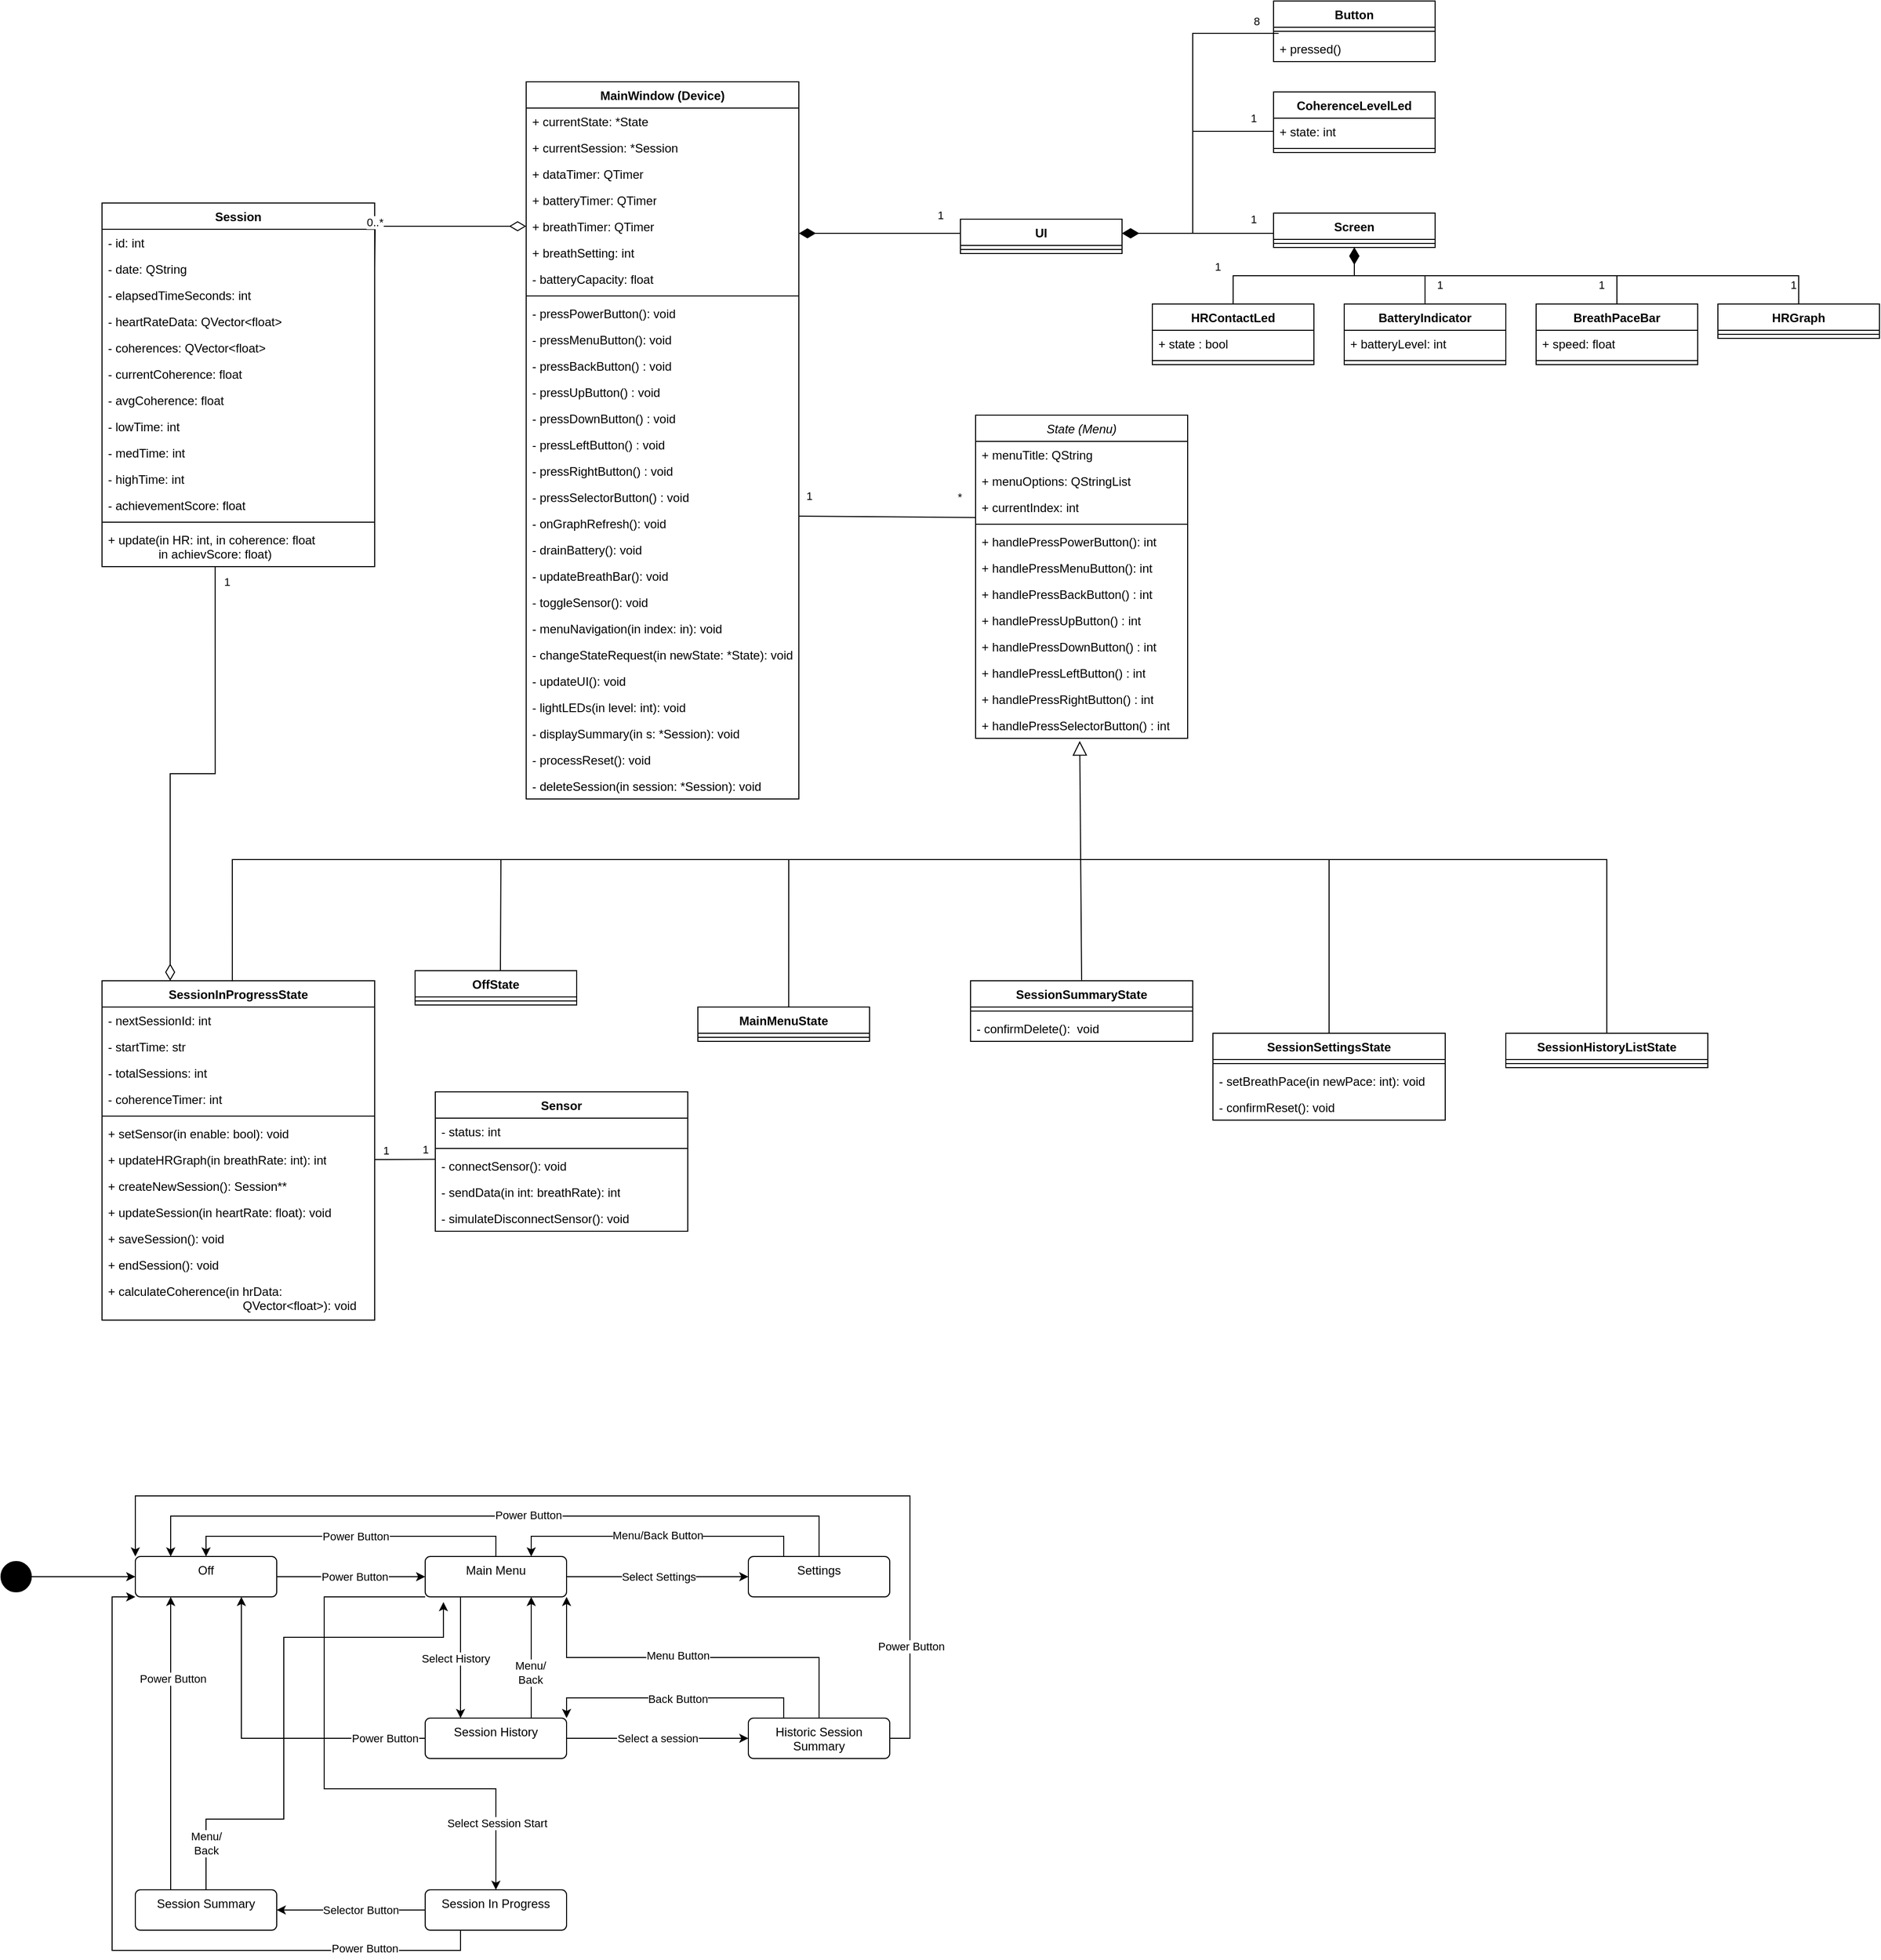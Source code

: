 <mxfile version="21.1.8" type="device">
  <diagram name="Page-1" id="iYqUfFiw8Jmmbv6zQ1Do">
    <mxGraphModel dx="1246" dy="1908" grid="1" gridSize="10" guides="1" tooltips="1" connect="1" arrows="1" fold="1" page="1" pageScale="1" pageWidth="827" pageHeight="1169" math="0" shadow="0">
      <root>
        <mxCell id="0" />
        <mxCell id="1" parent="0" />
        <mxCell id="FOzziEKIpKf2YBldrL9E-5" value="MainWindow (Device)" style="swimlane;fontStyle=1;align=center;verticalAlign=top;childLayout=stackLayout;horizontal=1;startSize=26;horizontalStack=0;resizeParent=1;resizeParentMax=0;resizeLast=0;collapsible=1;marginBottom=0;whiteSpace=wrap;html=1;" parent="1" vertex="1">
          <mxGeometry x="660" y="-880" width="270" height="710" as="geometry" />
        </mxCell>
        <mxCell id="ISorvKZLmLzE2qO5nAt--166" value="+ currentState: *State" style="text;strokeColor=none;fillColor=none;align=left;verticalAlign=top;spacingLeft=4;spacingRight=4;overflow=hidden;rotatable=0;points=[[0,0.5],[1,0.5]];portConstraint=eastwest;whiteSpace=wrap;html=1;" parent="FOzziEKIpKf2YBldrL9E-5" vertex="1">
          <mxGeometry y="26" width="270" height="26" as="geometry" />
        </mxCell>
        <mxCell id="zsQ9sIeDxZdNcWnOAN6T-232" value="+ currentSession: *Session" style="text;strokeColor=none;fillColor=none;align=left;verticalAlign=top;spacingLeft=4;spacingRight=4;overflow=hidden;rotatable=0;points=[[0,0.5],[1,0.5]];portConstraint=eastwest;whiteSpace=wrap;html=1;" parent="FOzziEKIpKf2YBldrL9E-5" vertex="1">
          <mxGeometry y="52" width="270" height="26" as="geometry" />
        </mxCell>
        <mxCell id="zsQ9sIeDxZdNcWnOAN6T-88" value="+ dataTimer: QTimer" style="text;strokeColor=none;fillColor=none;align=left;verticalAlign=top;spacingLeft=4;spacingRight=4;overflow=hidden;rotatable=0;points=[[0,0.5],[1,0.5]];portConstraint=eastwest;whiteSpace=wrap;html=1;" parent="FOzziEKIpKf2YBldrL9E-5" vertex="1">
          <mxGeometry y="78" width="270" height="26" as="geometry" />
        </mxCell>
        <mxCell id="FPXbHPHIGBSnNfL1sniV-1" value="+ batteryTimer: QTimer" style="text;strokeColor=none;fillColor=none;align=left;verticalAlign=top;spacingLeft=4;spacingRight=4;overflow=hidden;rotatable=0;points=[[0,0.5],[1,0.5]];portConstraint=eastwest;whiteSpace=wrap;html=1;" vertex="1" parent="FOzziEKIpKf2YBldrL9E-5">
          <mxGeometry y="104" width="270" height="26" as="geometry" />
        </mxCell>
        <mxCell id="FPXbHPHIGBSnNfL1sniV-2" value="+ breathTimer: QTimer" style="text;strokeColor=none;fillColor=none;align=left;verticalAlign=top;spacingLeft=4;spacingRight=4;overflow=hidden;rotatable=0;points=[[0,0.5],[1,0.5]];portConstraint=eastwest;whiteSpace=wrap;html=1;" vertex="1" parent="FOzziEKIpKf2YBldrL9E-5">
          <mxGeometry y="130" width="270" height="26" as="geometry" />
        </mxCell>
        <mxCell id="ISorvKZLmLzE2qO5nAt--64" value="+ breathSetting: int" style="text;strokeColor=none;fillColor=none;align=left;verticalAlign=top;spacingLeft=4;spacingRight=4;overflow=hidden;rotatable=0;points=[[0,0.5],[1,0.5]];portConstraint=eastwest;whiteSpace=wrap;html=1;" parent="FOzziEKIpKf2YBldrL9E-5" vertex="1">
          <mxGeometry y="156" width="270" height="26" as="geometry" />
        </mxCell>
        <mxCell id="ISorvKZLmLzE2qO5nAt--47" value="- batteryCapacity: float" style="text;strokeColor=none;fillColor=none;align=left;verticalAlign=top;spacingLeft=4;spacingRight=4;overflow=hidden;rotatable=0;points=[[0,0.5],[1,0.5]];portConstraint=eastwest;whiteSpace=wrap;html=1;" parent="FOzziEKIpKf2YBldrL9E-5" vertex="1">
          <mxGeometry y="182" width="270" height="26" as="geometry" />
        </mxCell>
        <mxCell id="FOzziEKIpKf2YBldrL9E-7" value="" style="line;strokeWidth=1;fillColor=none;align=left;verticalAlign=middle;spacingTop=-1;spacingLeft=3;spacingRight=3;rotatable=0;labelPosition=right;points=[];portConstraint=eastwest;strokeColor=inherit;" parent="FOzziEKIpKf2YBldrL9E-5" vertex="1">
          <mxGeometry y="208" width="270" height="8" as="geometry" />
        </mxCell>
        <mxCell id="ISorvKZLmLzE2qO5nAt--232" value="- pressPowerButton(): void" style="text;strokeColor=none;fillColor=none;align=left;verticalAlign=top;spacingLeft=4;spacingRight=4;overflow=hidden;rotatable=0;points=[[0,0.5],[1,0.5]];portConstraint=eastwest;whiteSpace=wrap;html=1;" parent="FOzziEKIpKf2YBldrL9E-5" vertex="1">
          <mxGeometry y="216" width="270" height="26" as="geometry" />
        </mxCell>
        <mxCell id="ISorvKZLmLzE2qO5nAt--233" value="- pressMenuButton(): void" style="text;strokeColor=none;fillColor=none;align=left;verticalAlign=top;spacingLeft=4;spacingRight=4;overflow=hidden;rotatable=0;points=[[0,0.5],[1,0.5]];portConstraint=eastwest;whiteSpace=wrap;html=1;" parent="FOzziEKIpKf2YBldrL9E-5" vertex="1">
          <mxGeometry y="242" width="270" height="26" as="geometry" />
        </mxCell>
        <mxCell id="ISorvKZLmLzE2qO5nAt--234" value="- pressBackButton() : void" style="text;strokeColor=none;fillColor=none;align=left;verticalAlign=top;spacingLeft=4;spacingRight=4;overflow=hidden;rotatable=0;points=[[0,0.5],[1,0.5]];portConstraint=eastwest;whiteSpace=wrap;html=1;" parent="FOzziEKIpKf2YBldrL9E-5" vertex="1">
          <mxGeometry y="268" width="270" height="26" as="geometry" />
        </mxCell>
        <mxCell id="ISorvKZLmLzE2qO5nAt--235" value="- pressUpButton() : void" style="text;strokeColor=none;fillColor=none;align=left;verticalAlign=top;spacingLeft=4;spacingRight=4;overflow=hidden;rotatable=0;points=[[0,0.5],[1,0.5]];portConstraint=eastwest;whiteSpace=wrap;html=1;" parent="FOzziEKIpKf2YBldrL9E-5" vertex="1">
          <mxGeometry y="294" width="270" height="26" as="geometry" />
        </mxCell>
        <mxCell id="ISorvKZLmLzE2qO5nAt--236" value="- pressDownButton() : void" style="text;strokeColor=none;fillColor=none;align=left;verticalAlign=top;spacingLeft=4;spacingRight=4;overflow=hidden;rotatable=0;points=[[0,0.5],[1,0.5]];portConstraint=eastwest;whiteSpace=wrap;html=1;" parent="FOzziEKIpKf2YBldrL9E-5" vertex="1">
          <mxGeometry y="320" width="270" height="26" as="geometry" />
        </mxCell>
        <mxCell id="ISorvKZLmLzE2qO5nAt--237" value="- pressLeftButton() : void" style="text;strokeColor=none;fillColor=none;align=left;verticalAlign=top;spacingLeft=4;spacingRight=4;overflow=hidden;rotatable=0;points=[[0,0.5],[1,0.5]];portConstraint=eastwest;whiteSpace=wrap;html=1;" parent="FOzziEKIpKf2YBldrL9E-5" vertex="1">
          <mxGeometry y="346" width="270" height="26" as="geometry" />
        </mxCell>
        <mxCell id="ISorvKZLmLzE2qO5nAt--238" value="- pressRightButton() : void" style="text;strokeColor=none;fillColor=none;align=left;verticalAlign=top;spacingLeft=4;spacingRight=4;overflow=hidden;rotatable=0;points=[[0,0.5],[1,0.5]];portConstraint=eastwest;whiteSpace=wrap;html=1;" parent="FOzziEKIpKf2YBldrL9E-5" vertex="1">
          <mxGeometry y="372" width="270" height="26" as="geometry" />
        </mxCell>
        <mxCell id="ISorvKZLmLzE2qO5nAt--239" value="- pressSelectorButton() : void" style="text;strokeColor=none;fillColor=none;align=left;verticalAlign=top;spacingLeft=4;spacingRight=4;overflow=hidden;rotatable=0;points=[[0,0.5],[1,0.5]];portConstraint=eastwest;whiteSpace=wrap;html=1;" parent="FOzziEKIpKf2YBldrL9E-5" vertex="1">
          <mxGeometry y="398" width="270" height="26" as="geometry" />
        </mxCell>
        <mxCell id="FPXbHPHIGBSnNfL1sniV-6" value="- onGraphRefresh(): void" style="text;strokeColor=none;fillColor=none;align=left;verticalAlign=top;spacingLeft=4;spacingRight=4;overflow=hidden;rotatable=0;points=[[0,0.5],[1,0.5]];portConstraint=eastwest;whiteSpace=wrap;html=1;" vertex="1" parent="FOzziEKIpKf2YBldrL9E-5">
          <mxGeometry y="424" width="270" height="26" as="geometry" />
        </mxCell>
        <mxCell id="FPXbHPHIGBSnNfL1sniV-10" value="- drainBattery(): void" style="text;strokeColor=none;fillColor=none;align=left;verticalAlign=top;spacingLeft=4;spacingRight=4;overflow=hidden;rotatable=0;points=[[0,0.5],[1,0.5]];portConstraint=eastwest;whiteSpace=wrap;html=1;" vertex="1" parent="FOzziEKIpKf2YBldrL9E-5">
          <mxGeometry y="450" width="270" height="26" as="geometry" />
        </mxCell>
        <mxCell id="FPXbHPHIGBSnNfL1sniV-11" value="- updateBreathBar(): void" style="text;strokeColor=none;fillColor=none;align=left;verticalAlign=top;spacingLeft=4;spacingRight=4;overflow=hidden;rotatable=0;points=[[0,0.5],[1,0.5]];portConstraint=eastwest;whiteSpace=wrap;html=1;" vertex="1" parent="FOzziEKIpKf2YBldrL9E-5">
          <mxGeometry y="476" width="270" height="26" as="geometry" />
        </mxCell>
        <mxCell id="FPXbHPHIGBSnNfL1sniV-12" value="- toggleSensor(): void" style="text;strokeColor=none;fillColor=none;align=left;verticalAlign=top;spacingLeft=4;spacingRight=4;overflow=hidden;rotatable=0;points=[[0,0.5],[1,0.5]];portConstraint=eastwest;whiteSpace=wrap;html=1;" vertex="1" parent="FOzziEKIpKf2YBldrL9E-5">
          <mxGeometry y="502" width="270" height="26" as="geometry" />
        </mxCell>
        <mxCell id="FPXbHPHIGBSnNfL1sniV-34" value="- menuNavigation(in index: in): void" style="text;strokeColor=none;fillColor=none;align=left;verticalAlign=top;spacingLeft=4;spacingRight=4;overflow=hidden;rotatable=0;points=[[0,0.5],[1,0.5]];portConstraint=eastwest;whiteSpace=wrap;html=1;" vertex="1" parent="FOzziEKIpKf2YBldrL9E-5">
          <mxGeometry y="528" width="270" height="26" as="geometry" />
        </mxCell>
        <mxCell id="FPXbHPHIGBSnNfL1sniV-64" value="- changeStateRequest(in newState: *State): void" style="text;strokeColor=none;fillColor=none;align=left;verticalAlign=top;spacingLeft=4;spacingRight=4;overflow=hidden;rotatable=0;points=[[0,0.5],[1,0.5]];portConstraint=eastwest;whiteSpace=wrap;html=1;" vertex="1" parent="FOzziEKIpKf2YBldrL9E-5">
          <mxGeometry y="554" width="270" height="26" as="geometry" />
        </mxCell>
        <mxCell id="FPXbHPHIGBSnNfL1sniV-35" value="- updateUI(): void" style="text;strokeColor=none;fillColor=none;align=left;verticalAlign=top;spacingLeft=4;spacingRight=4;overflow=hidden;rotatable=0;points=[[0,0.5],[1,0.5]];portConstraint=eastwest;whiteSpace=wrap;html=1;" vertex="1" parent="FOzziEKIpKf2YBldrL9E-5">
          <mxGeometry y="580" width="270" height="26" as="geometry" />
        </mxCell>
        <mxCell id="FPXbHPHIGBSnNfL1sniV-39" value="- lightLEDs(in level: int): void" style="text;strokeColor=none;fillColor=none;align=left;verticalAlign=top;spacingLeft=4;spacingRight=4;overflow=hidden;rotatable=0;points=[[0,0.5],[1,0.5]];portConstraint=eastwest;whiteSpace=wrap;html=1;" vertex="1" parent="FOzziEKIpKf2YBldrL9E-5">
          <mxGeometry y="606" width="270" height="26" as="geometry" />
        </mxCell>
        <mxCell id="FPXbHPHIGBSnNfL1sniV-40" value="- displaySummary(in s: *Session): void" style="text;strokeColor=none;fillColor=none;align=left;verticalAlign=top;spacingLeft=4;spacingRight=4;overflow=hidden;rotatable=0;points=[[0,0.5],[1,0.5]];portConstraint=eastwest;whiteSpace=wrap;html=1;" vertex="1" parent="FOzziEKIpKf2YBldrL9E-5">
          <mxGeometry y="632" width="270" height="26" as="geometry" />
        </mxCell>
        <mxCell id="FPXbHPHIGBSnNfL1sniV-60" value="- processReset(): void" style="text;strokeColor=none;fillColor=none;align=left;verticalAlign=top;spacingLeft=4;spacingRight=4;overflow=hidden;rotatable=0;points=[[0,0.5],[1,0.5]];portConstraint=eastwest;whiteSpace=wrap;html=1;" vertex="1" parent="FOzziEKIpKf2YBldrL9E-5">
          <mxGeometry y="658" width="270" height="26" as="geometry" />
        </mxCell>
        <mxCell id="FPXbHPHIGBSnNfL1sniV-62" value="- deleteSession(in session: *Session): void" style="text;strokeColor=none;fillColor=none;align=left;verticalAlign=top;spacingLeft=4;spacingRight=4;overflow=hidden;rotatable=0;points=[[0,0.5],[1,0.5]];portConstraint=eastwest;whiteSpace=wrap;html=1;" vertex="1" parent="FOzziEKIpKf2YBldrL9E-5">
          <mxGeometry y="684" width="270" height="26" as="geometry" />
        </mxCell>
        <mxCell id="FOzziEKIpKf2YBldrL9E-9" value="Sensor" style="swimlane;fontStyle=1;align=center;verticalAlign=top;childLayout=stackLayout;horizontal=1;startSize=26;horizontalStack=0;resizeParent=1;resizeParentMax=0;resizeLast=0;collapsible=1;marginBottom=0;whiteSpace=wrap;html=1;" parent="1" vertex="1">
          <mxGeometry x="570" y="120" width="250" height="138" as="geometry" />
        </mxCell>
        <mxCell id="FOzziEKIpKf2YBldrL9E-10" value="- status: int" style="text;strokeColor=none;fillColor=none;align=left;verticalAlign=top;spacingLeft=4;spacingRight=4;overflow=hidden;rotatable=0;points=[[0,0.5],[1,0.5]];portConstraint=eastwest;whiteSpace=wrap;html=1;" parent="FOzziEKIpKf2YBldrL9E-9" vertex="1">
          <mxGeometry y="26" width="250" height="26" as="geometry" />
        </mxCell>
        <mxCell id="FOzziEKIpKf2YBldrL9E-11" value="" style="line;strokeWidth=1;fillColor=none;align=left;verticalAlign=middle;spacingTop=-1;spacingLeft=3;spacingRight=3;rotatable=0;labelPosition=right;points=[];portConstraint=eastwest;strokeColor=inherit;" parent="FOzziEKIpKf2YBldrL9E-9" vertex="1">
          <mxGeometry y="52" width="250" height="8" as="geometry" />
        </mxCell>
        <mxCell id="FOzziEKIpKf2YBldrL9E-12" value="- connectSensor(): void" style="text;strokeColor=none;fillColor=none;align=left;verticalAlign=top;spacingLeft=4;spacingRight=4;overflow=hidden;rotatable=0;points=[[0,0.5],[1,0.5]];portConstraint=eastwest;whiteSpace=wrap;html=1;" parent="FOzziEKIpKf2YBldrL9E-9" vertex="1">
          <mxGeometry y="60" width="250" height="26" as="geometry" />
        </mxCell>
        <mxCell id="zsQ9sIeDxZdNcWnOAN6T-239" value="- sendData(in int: breathRate): int" style="text;strokeColor=none;fillColor=none;align=left;verticalAlign=top;spacingLeft=4;spacingRight=4;overflow=hidden;rotatable=0;points=[[0,0.5],[1,0.5]];portConstraint=eastwest;whiteSpace=wrap;html=1;" parent="FOzziEKIpKf2YBldrL9E-9" vertex="1">
          <mxGeometry y="86" width="250" height="26" as="geometry" />
        </mxCell>
        <mxCell id="zsQ9sIeDxZdNcWnOAN6T-154" value="- simulateDisconnectSensor(): void" style="text;strokeColor=none;fillColor=none;align=left;verticalAlign=top;spacingLeft=4;spacingRight=4;overflow=hidden;rotatable=0;points=[[0,0.5],[1,0.5]];portConstraint=eastwest;whiteSpace=wrap;html=1;" parent="FOzziEKIpKf2YBldrL9E-9" vertex="1">
          <mxGeometry y="112" width="250" height="26" as="geometry" />
        </mxCell>
        <mxCell id="ISorvKZLmLzE2qO5nAt--5" value="Button" style="swimlane;fontStyle=1;align=center;verticalAlign=top;childLayout=stackLayout;horizontal=1;startSize=26;horizontalStack=0;resizeParent=1;resizeParentMax=0;resizeLast=0;collapsible=1;marginBottom=0;whiteSpace=wrap;html=1;" parent="1" vertex="1">
          <mxGeometry x="1400" y="-960" width="160" height="60" as="geometry" />
        </mxCell>
        <mxCell id="ISorvKZLmLzE2qO5nAt--7" value="" style="line;strokeWidth=1;fillColor=none;align=left;verticalAlign=middle;spacingTop=-1;spacingLeft=3;spacingRight=3;rotatable=0;labelPosition=right;points=[];portConstraint=eastwest;strokeColor=inherit;" parent="ISorvKZLmLzE2qO5nAt--5" vertex="1">
          <mxGeometry y="26" width="160" height="8" as="geometry" />
        </mxCell>
        <mxCell id="ISorvKZLmLzE2qO5nAt--28" value="+ pressed()" style="text;strokeColor=none;fillColor=none;align=left;verticalAlign=top;spacingLeft=4;spacingRight=4;overflow=hidden;rotatable=0;points=[[0,0.5],[1,0.5]];portConstraint=eastwest;whiteSpace=wrap;html=1;" parent="ISorvKZLmLzE2qO5nAt--5" vertex="1">
          <mxGeometry y="34" width="160" height="26" as="geometry" />
        </mxCell>
        <mxCell id="ISorvKZLmLzE2qO5nAt--96" value="&lt;span style=&quot;font-weight: 400;&quot;&gt;&lt;i&gt;State (Menu)&lt;/i&gt;&lt;/span&gt;" style="swimlane;fontStyle=1;align=center;verticalAlign=top;childLayout=stackLayout;horizontal=1;startSize=26;horizontalStack=0;resizeParent=1;resizeParentMax=0;resizeLast=0;collapsible=1;marginBottom=0;whiteSpace=wrap;html=1;" parent="1" vertex="1">
          <mxGeometry x="1105" y="-550" width="210" height="320" as="geometry" />
        </mxCell>
        <mxCell id="ISorvKZLmLzE2qO5nAt--230" value="+ menuTitle: QString" style="text;strokeColor=none;fillColor=none;align=left;verticalAlign=top;spacingLeft=4;spacingRight=4;overflow=hidden;rotatable=0;points=[[0,0.5],[1,0.5]];portConstraint=eastwest;whiteSpace=wrap;html=1;" parent="ISorvKZLmLzE2qO5nAt--96" vertex="1">
          <mxGeometry y="26" width="210" height="26" as="geometry" />
        </mxCell>
        <mxCell id="ISorvKZLmLzE2qO5nAt--231" value="+ menuOptions: QStringList" style="text;strokeColor=none;fillColor=none;align=left;verticalAlign=top;spacingLeft=4;spacingRight=4;overflow=hidden;rotatable=0;points=[[0,0.5],[1,0.5]];portConstraint=eastwest;whiteSpace=wrap;html=1;" parent="ISorvKZLmLzE2qO5nAt--96" vertex="1">
          <mxGeometry y="52" width="210" height="26" as="geometry" />
        </mxCell>
        <mxCell id="FPXbHPHIGBSnNfL1sniV-51" value="+ currentIndex: int" style="text;strokeColor=none;fillColor=none;align=left;verticalAlign=top;spacingLeft=4;spacingRight=4;overflow=hidden;rotatable=0;points=[[0,0.5],[1,0.5]];portConstraint=eastwest;whiteSpace=wrap;html=1;" vertex="1" parent="ISorvKZLmLzE2qO5nAt--96">
          <mxGeometry y="78" width="210" height="26" as="geometry" />
        </mxCell>
        <mxCell id="ISorvKZLmLzE2qO5nAt--98" value="" style="line;strokeWidth=1;fillColor=none;align=left;verticalAlign=middle;spacingTop=-1;spacingLeft=3;spacingRight=3;rotatable=0;labelPosition=right;points=[];portConstraint=eastwest;strokeColor=inherit;" parent="ISorvKZLmLzE2qO5nAt--96" vertex="1">
          <mxGeometry y="104" width="210" height="8" as="geometry" />
        </mxCell>
        <mxCell id="ISorvKZLmLzE2qO5nAt--101" value="+ handlePressPowerButton(): int" style="text;strokeColor=none;fillColor=none;align=left;verticalAlign=top;spacingLeft=4;spacingRight=4;overflow=hidden;rotatable=0;points=[[0,0.5],[1,0.5]];portConstraint=eastwest;whiteSpace=wrap;html=1;" parent="ISorvKZLmLzE2qO5nAt--96" vertex="1">
          <mxGeometry y="112" width="210" height="26" as="geometry" />
        </mxCell>
        <mxCell id="ISorvKZLmLzE2qO5nAt--100" value="+ handlePressMenuButton(): int" style="text;strokeColor=none;fillColor=none;align=left;verticalAlign=top;spacingLeft=4;spacingRight=4;overflow=hidden;rotatable=0;points=[[0,0.5],[1,0.5]];portConstraint=eastwest;whiteSpace=wrap;html=1;" parent="ISorvKZLmLzE2qO5nAt--96" vertex="1">
          <mxGeometry y="138" width="210" height="26" as="geometry" />
        </mxCell>
        <mxCell id="ISorvKZLmLzE2qO5nAt--102" value="+ handlePressBackButton() : int" style="text;strokeColor=none;fillColor=none;align=left;verticalAlign=top;spacingLeft=4;spacingRight=4;overflow=hidden;rotatable=0;points=[[0,0.5],[1,0.5]];portConstraint=eastwest;whiteSpace=wrap;html=1;" parent="ISorvKZLmLzE2qO5nAt--96" vertex="1">
          <mxGeometry y="164" width="210" height="26" as="geometry" />
        </mxCell>
        <mxCell id="ISorvKZLmLzE2qO5nAt--103" value="+ handlePressUpButton() : int" style="text;strokeColor=none;fillColor=none;align=left;verticalAlign=top;spacingLeft=4;spacingRight=4;overflow=hidden;rotatable=0;points=[[0,0.5],[1,0.5]];portConstraint=eastwest;whiteSpace=wrap;html=1;" parent="ISorvKZLmLzE2qO5nAt--96" vertex="1">
          <mxGeometry y="190" width="210" height="26" as="geometry" />
        </mxCell>
        <mxCell id="ISorvKZLmLzE2qO5nAt--104" value="+ handlePressDownButton() : int" style="text;strokeColor=none;fillColor=none;align=left;verticalAlign=top;spacingLeft=4;spacingRight=4;overflow=hidden;rotatable=0;points=[[0,0.5],[1,0.5]];portConstraint=eastwest;whiteSpace=wrap;html=1;" parent="ISorvKZLmLzE2qO5nAt--96" vertex="1">
          <mxGeometry y="216" width="210" height="26" as="geometry" />
        </mxCell>
        <mxCell id="ISorvKZLmLzE2qO5nAt--105" value="+ handlePressLeftButton() : int" style="text;strokeColor=none;fillColor=none;align=left;verticalAlign=top;spacingLeft=4;spacingRight=4;overflow=hidden;rotatable=0;points=[[0,0.5],[1,0.5]];portConstraint=eastwest;whiteSpace=wrap;html=1;" parent="ISorvKZLmLzE2qO5nAt--96" vertex="1">
          <mxGeometry y="242" width="210" height="26" as="geometry" />
        </mxCell>
        <mxCell id="ISorvKZLmLzE2qO5nAt--106" value="+ handlePressRightButton() : int" style="text;strokeColor=none;fillColor=none;align=left;verticalAlign=top;spacingLeft=4;spacingRight=4;overflow=hidden;rotatable=0;points=[[0,0.5],[1,0.5]];portConstraint=eastwest;whiteSpace=wrap;html=1;" parent="ISorvKZLmLzE2qO5nAt--96" vertex="1">
          <mxGeometry y="268" width="210" height="26" as="geometry" />
        </mxCell>
        <mxCell id="ISorvKZLmLzE2qO5nAt--107" value="+ handlePressSelectorButton() : int" style="text;strokeColor=none;fillColor=none;align=left;verticalAlign=top;spacingLeft=4;spacingRight=4;overflow=hidden;rotatable=0;points=[[0,0.5],[1,0.5]];portConstraint=eastwest;whiteSpace=wrap;html=1;" parent="ISorvKZLmLzE2qO5nAt--96" vertex="1">
          <mxGeometry y="294" width="210" height="26" as="geometry" />
        </mxCell>
        <mxCell id="ISorvKZLmLzE2qO5nAt--108" value="OffState" style="swimlane;fontStyle=1;align=center;verticalAlign=top;childLayout=stackLayout;horizontal=1;startSize=26;horizontalStack=0;resizeParent=1;resizeParentMax=0;resizeLast=0;collapsible=1;marginBottom=0;whiteSpace=wrap;html=1;" parent="1" vertex="1">
          <mxGeometry x="550" width="160" height="34" as="geometry" />
        </mxCell>
        <mxCell id="ISorvKZLmLzE2qO5nAt--109" value="" style="line;strokeWidth=1;fillColor=none;align=left;verticalAlign=middle;spacingTop=-1;spacingLeft=3;spacingRight=3;rotatable=0;labelPosition=right;points=[];portConstraint=eastwest;strokeColor=inherit;" parent="ISorvKZLmLzE2qO5nAt--108" vertex="1">
          <mxGeometry y="26" width="160" height="8" as="geometry" />
        </mxCell>
        <mxCell id="ISorvKZLmLzE2qO5nAt--118" value="MainMenuState" style="swimlane;fontStyle=1;align=center;verticalAlign=top;childLayout=stackLayout;horizontal=1;startSize=26;horizontalStack=0;resizeParent=1;resizeParentMax=0;resizeLast=0;collapsible=1;marginBottom=0;whiteSpace=wrap;html=1;" parent="1" vertex="1">
          <mxGeometry x="830" y="36" width="170" height="34" as="geometry" />
        </mxCell>
        <mxCell id="ISorvKZLmLzE2qO5nAt--119" value="" style="line;strokeWidth=1;fillColor=none;align=left;verticalAlign=middle;spacingTop=-1;spacingLeft=3;spacingRight=3;rotatable=0;labelPosition=right;points=[];portConstraint=eastwest;strokeColor=inherit;" parent="ISorvKZLmLzE2qO5nAt--118" vertex="1">
          <mxGeometry y="26" width="170" height="8" as="geometry" />
        </mxCell>
        <mxCell id="ISorvKZLmLzE2qO5nAt--131" value="SessionSettingsState" style="swimlane;fontStyle=1;align=center;verticalAlign=top;childLayout=stackLayout;horizontal=1;startSize=26;horizontalStack=0;resizeParent=1;resizeParentMax=0;resizeLast=0;collapsible=1;marginBottom=0;whiteSpace=wrap;html=1;" parent="1" vertex="1">
          <mxGeometry x="1340" y="62" width="230" height="86" as="geometry" />
        </mxCell>
        <mxCell id="ISorvKZLmLzE2qO5nAt--134" value="" style="line;strokeWidth=1;fillColor=none;align=left;verticalAlign=middle;spacingTop=-1;spacingLeft=3;spacingRight=3;rotatable=0;labelPosition=right;points=[];portConstraint=eastwest;strokeColor=inherit;" parent="ISorvKZLmLzE2qO5nAt--131" vertex="1">
          <mxGeometry y="26" width="230" height="8" as="geometry" />
        </mxCell>
        <mxCell id="FPXbHPHIGBSnNfL1sniV-59" value="- setBreathPace(in newPace: int): void" style="text;strokeColor=none;fillColor=none;align=left;verticalAlign=top;spacingLeft=4;spacingRight=4;overflow=hidden;rotatable=0;points=[[0,0.5],[1,0.5]];portConstraint=eastwest;whiteSpace=wrap;html=1;" vertex="1" parent="ISorvKZLmLzE2qO5nAt--131">
          <mxGeometry y="34" width="230" height="26" as="geometry" />
        </mxCell>
        <mxCell id="FPXbHPHIGBSnNfL1sniV-46" value="- confirmReset(): void" style="text;strokeColor=none;fillColor=none;align=left;verticalAlign=top;spacingLeft=4;spacingRight=4;overflow=hidden;rotatable=0;points=[[0,0.5],[1,0.5]];portConstraint=eastwest;whiteSpace=wrap;html=1;" vertex="1" parent="ISorvKZLmLzE2qO5nAt--131">
          <mxGeometry y="60" width="230" height="26" as="geometry" />
        </mxCell>
        <mxCell id="ISorvKZLmLzE2qO5nAt--143" value="SessionInProgressState" style="swimlane;fontStyle=1;align=center;verticalAlign=top;childLayout=stackLayout;horizontal=1;startSize=26;horizontalStack=0;resizeParent=1;resizeParentMax=0;resizeLast=0;collapsible=1;marginBottom=0;whiteSpace=wrap;html=1;" parent="1" vertex="1">
          <mxGeometry x="240" y="10" width="270" height="336" as="geometry" />
        </mxCell>
        <mxCell id="ISorvKZLmLzE2qO5nAt--61" value="- nextSessionId: int" style="text;strokeColor=none;fillColor=none;align=left;verticalAlign=top;spacingLeft=4;spacingRight=4;overflow=hidden;rotatable=0;points=[[0,0.5],[1,0.5]];portConstraint=eastwest;whiteSpace=wrap;html=1;" parent="ISorvKZLmLzE2qO5nAt--143" vertex="1">
          <mxGeometry y="26" width="270" height="26" as="geometry" />
        </mxCell>
        <mxCell id="zsQ9sIeDxZdNcWnOAN6T-139" value="- startTime: str" style="text;strokeColor=none;fillColor=none;align=left;verticalAlign=top;spacingLeft=4;spacingRight=4;overflow=hidden;rotatable=0;points=[[0,0.5],[1,0.5]];portConstraint=eastwest;whiteSpace=wrap;html=1;" parent="ISorvKZLmLzE2qO5nAt--143" vertex="1">
          <mxGeometry y="52" width="270" height="26" as="geometry" />
        </mxCell>
        <mxCell id="FPXbHPHIGBSnNfL1sniV-54" value="- totalSessions: int" style="text;strokeColor=none;fillColor=none;align=left;verticalAlign=top;spacingLeft=4;spacingRight=4;overflow=hidden;rotatable=0;points=[[0,0.5],[1,0.5]];portConstraint=eastwest;whiteSpace=wrap;html=1;" vertex="1" parent="ISorvKZLmLzE2qO5nAt--143">
          <mxGeometry y="78" width="270" height="26" as="geometry" />
        </mxCell>
        <mxCell id="FPXbHPHIGBSnNfL1sniV-55" value="- coherenceTimer: int" style="text;strokeColor=none;fillColor=none;align=left;verticalAlign=top;spacingLeft=4;spacingRight=4;overflow=hidden;rotatable=0;points=[[0,0.5],[1,0.5]];portConstraint=eastwest;whiteSpace=wrap;html=1;" vertex="1" parent="ISorvKZLmLzE2qO5nAt--143">
          <mxGeometry y="104" width="270" height="26" as="geometry" />
        </mxCell>
        <mxCell id="ISorvKZLmLzE2qO5nAt--146" value="" style="line;strokeWidth=1;fillColor=none;align=left;verticalAlign=middle;spacingTop=-1;spacingLeft=3;spacingRight=3;rotatable=0;labelPosition=right;points=[];portConstraint=eastwest;strokeColor=inherit;" parent="ISorvKZLmLzE2qO5nAt--143" vertex="1">
          <mxGeometry y="130" width="270" height="8" as="geometry" />
        </mxCell>
        <mxCell id="zsQ9sIeDxZdNcWnOAN6T-224" value="+ setSensor(in enable: bool): void" style="text;strokeColor=none;fillColor=none;align=left;verticalAlign=top;spacingLeft=4;spacingRight=4;overflow=hidden;rotatable=0;points=[[0,0.5],[1,0.5]];portConstraint=eastwest;whiteSpace=wrap;html=1;" parent="ISorvKZLmLzE2qO5nAt--143" vertex="1">
          <mxGeometry y="138" width="270" height="26" as="geometry" />
        </mxCell>
        <mxCell id="FPXbHPHIGBSnNfL1sniV-56" value="+ updateHRGraph(in breathRate: int): int" style="text;strokeColor=none;fillColor=none;align=left;verticalAlign=top;spacingLeft=4;spacingRight=4;overflow=hidden;rotatable=0;points=[[0,0.5],[1,0.5]];portConstraint=eastwest;whiteSpace=wrap;html=1;" vertex="1" parent="ISorvKZLmLzE2qO5nAt--143">
          <mxGeometry y="164" width="270" height="26" as="geometry" />
        </mxCell>
        <mxCell id="FPXbHPHIGBSnNfL1sniV-66" value="+ createNewSession(): Session**" style="text;strokeColor=none;fillColor=none;align=left;verticalAlign=top;spacingLeft=4;spacingRight=4;overflow=hidden;rotatable=0;points=[[0,0.5],[1,0.5]];portConstraint=eastwest;whiteSpace=wrap;html=1;fontStyle=0" vertex="1" parent="ISorvKZLmLzE2qO5nAt--143">
          <mxGeometry y="190" width="270" height="26" as="geometry" />
        </mxCell>
        <mxCell id="zsQ9sIeDxZdNcWnOAN6T-240" value="+ updateSession(in heartRate: float): void" style="text;strokeColor=none;fillColor=none;align=left;verticalAlign=top;spacingLeft=4;spacingRight=4;overflow=hidden;rotatable=0;points=[[0,0.5],[1,0.5]];portConstraint=eastwest;whiteSpace=wrap;html=1;fontStyle=0" parent="ISorvKZLmLzE2qO5nAt--143" vertex="1">
          <mxGeometry y="216" width="270" height="26" as="geometry" />
        </mxCell>
        <mxCell id="FPXbHPHIGBSnNfL1sniV-58" value="+ saveSession(): void" style="text;strokeColor=none;fillColor=none;align=left;verticalAlign=top;spacingLeft=4;spacingRight=4;overflow=hidden;rotatable=0;points=[[0,0.5],[1,0.5]];portConstraint=eastwest;whiteSpace=wrap;html=1;fontStyle=0" vertex="1" parent="ISorvKZLmLzE2qO5nAt--143">
          <mxGeometry y="242" width="270" height="26" as="geometry" />
        </mxCell>
        <mxCell id="FPXbHPHIGBSnNfL1sniV-57" value="+ endSession(): void" style="text;strokeColor=none;fillColor=none;align=left;verticalAlign=top;spacingLeft=4;spacingRight=4;overflow=hidden;rotatable=0;points=[[0,0.5],[1,0.5]];portConstraint=eastwest;whiteSpace=wrap;html=1;fontStyle=0" vertex="1" parent="ISorvKZLmLzE2qO5nAt--143">
          <mxGeometry y="268" width="270" height="26" as="geometry" />
        </mxCell>
        <mxCell id="FPXbHPHIGBSnNfL1sniV-65" value="+ calculateCoherence(in hrData:&amp;nbsp; &amp;nbsp; &amp;nbsp; &amp;nbsp; &amp;nbsp; &amp;nbsp; &amp;nbsp; &amp;nbsp; &amp;nbsp; &amp;nbsp; &amp;nbsp; &amp;nbsp; &amp;nbsp; &amp;nbsp; &amp;nbsp; &amp;nbsp; &amp;nbsp; &amp;nbsp; &amp;nbsp; &amp;nbsp; &amp;nbsp; &amp;nbsp; &amp;nbsp; &amp;nbsp; &amp;nbsp; &amp;nbsp; &amp;nbsp; &amp;nbsp; &amp;nbsp; &amp;nbsp; &amp;nbsp; &amp;nbsp; &amp;nbsp; QVector&amp;lt;float&amp;gt;): void" style="text;strokeColor=none;fillColor=none;align=left;verticalAlign=top;spacingLeft=4;spacingRight=4;overflow=hidden;rotatable=0;points=[[0,0.5],[1,0.5]];portConstraint=eastwest;whiteSpace=wrap;html=1;fontStyle=0" vertex="1" parent="ISorvKZLmLzE2qO5nAt--143">
          <mxGeometry y="294" width="270" height="42" as="geometry" />
        </mxCell>
        <mxCell id="ISorvKZLmLzE2qO5nAt--167" value="SessionSummaryState" style="swimlane;fontStyle=1;align=center;verticalAlign=top;childLayout=stackLayout;horizontal=1;startSize=26;horizontalStack=0;resizeParent=1;resizeParentMax=0;resizeLast=0;collapsible=1;marginBottom=0;whiteSpace=wrap;html=1;" parent="1" vertex="1">
          <mxGeometry x="1100" y="10" width="220" height="60" as="geometry" />
        </mxCell>
        <mxCell id="ISorvKZLmLzE2qO5nAt--178" value="" style="line;strokeWidth=1;fillColor=none;align=left;verticalAlign=middle;spacingTop=-1;spacingLeft=3;spacingRight=3;rotatable=0;labelPosition=right;points=[];portConstraint=eastwest;strokeColor=inherit;" parent="ISorvKZLmLzE2qO5nAt--167" vertex="1">
          <mxGeometry y="26" width="220" height="8" as="geometry" />
        </mxCell>
        <mxCell id="FPXbHPHIGBSnNfL1sniV-61" value="- confirmDelete():&amp;nbsp; void" style="text;strokeColor=none;fillColor=none;align=left;verticalAlign=top;spacingLeft=4;spacingRight=4;overflow=hidden;rotatable=0;points=[[0,0.5],[1,0.5]];portConstraint=eastwest;whiteSpace=wrap;html=1;" vertex="1" parent="ISorvKZLmLzE2qO5nAt--167">
          <mxGeometry y="34" width="220" height="26" as="geometry" />
        </mxCell>
        <mxCell id="ISorvKZLmLzE2qO5nAt--190" value="SessionHistoryListState" style="swimlane;fontStyle=1;align=center;verticalAlign=top;childLayout=stackLayout;horizontal=1;startSize=26;horizontalStack=0;resizeParent=1;resizeParentMax=0;resizeLast=0;collapsible=1;marginBottom=0;whiteSpace=wrap;html=1;" parent="1" vertex="1">
          <mxGeometry x="1630" y="62" width="200" height="34" as="geometry" />
        </mxCell>
        <mxCell id="ISorvKZLmLzE2qO5nAt--193" value="" style="line;strokeWidth=1;fillColor=none;align=left;verticalAlign=middle;spacingTop=-1;spacingLeft=3;spacingRight=3;rotatable=0;labelPosition=right;points=[];portConstraint=eastwest;strokeColor=inherit;" parent="ISorvKZLmLzE2qO5nAt--190" vertex="1">
          <mxGeometry y="26" width="200" height="8" as="geometry" />
        </mxCell>
        <mxCell id="ISorvKZLmLzE2qO5nAt--265" value="" style="endArrow=block;endFill=0;endSize=12;html=1;rounded=0;exitX=0.5;exitY=0;exitDx=0;exitDy=0;entryX=0.491;entryY=1.1;entryDx=0;entryDy=0;entryPerimeter=0;" parent="1" source="ISorvKZLmLzE2qO5nAt--167" target="ISorvKZLmLzE2qO5nAt--107" edge="1">
          <mxGeometry width="160" relative="1" as="geometry">
            <mxPoint x="680" y="-80" as="sourcePoint" />
            <mxPoint x="1208.11" y="-175.53" as="targetPoint" />
          </mxGeometry>
        </mxCell>
        <mxCell id="ISorvKZLmLzE2qO5nAt--266" value="" style="endArrow=none;html=1;rounded=0;exitX=0.478;exitY=0.002;exitDx=0;exitDy=0;exitPerimeter=0;" parent="1" source="ISorvKZLmLzE2qO5nAt--143" edge="1">
          <mxGeometry width="50" height="50" relative="1" as="geometry">
            <mxPoint x="1160" y="-60" as="sourcePoint" />
            <mxPoint x="1210" y="-110" as="targetPoint" />
            <Array as="points">
              <mxPoint x="369" y="-110" />
              <mxPoint x="965" y="-110" />
            </Array>
          </mxGeometry>
        </mxCell>
        <mxCell id="ISorvKZLmLzE2qO5nAt--267" value="" style="endArrow=none;html=1;rounded=0;exitX=0.529;exitY=0.004;exitDx=0;exitDy=0;exitPerimeter=0;" parent="1" source="ISorvKZLmLzE2qO5nAt--118" edge="1">
          <mxGeometry width="50" height="50" relative="1" as="geometry">
            <mxPoint x="1280" y="-40" as="sourcePoint" />
            <mxPoint x="970" y="-110" as="targetPoint" />
            <Array as="points">
              <mxPoint x="920" y="-110" />
            </Array>
          </mxGeometry>
        </mxCell>
        <mxCell id="ISorvKZLmLzE2qO5nAt--268" value="" style="endArrow=none;html=1;rounded=0;exitX=0.528;exitY=-0.011;exitDx=0;exitDy=0;exitPerimeter=0;" parent="1" source="ISorvKZLmLzE2qO5nAt--108" edge="1">
          <mxGeometry width="50" height="50" relative="1" as="geometry">
            <mxPoint x="470" y="10" as="sourcePoint" />
            <mxPoint x="1210" y="-110" as="targetPoint" />
            <Array as="points">
              <mxPoint x="635" y="-110" />
            </Array>
          </mxGeometry>
        </mxCell>
        <mxCell id="ISorvKZLmLzE2qO5nAt--270" value="" style="endArrow=none;html=1;rounded=0;entryX=0.5;entryY=0;entryDx=0;entryDy=0;" parent="1" target="ISorvKZLmLzE2qO5nAt--131" edge="1">
          <mxGeometry width="50" height="50" relative="1" as="geometry">
            <mxPoint x="1210" y="-110" as="sourcePoint" />
            <mxPoint x="1330" y="-90" as="targetPoint" />
            <Array as="points">
              <mxPoint x="1455" y="-110" />
            </Array>
          </mxGeometry>
        </mxCell>
        <mxCell id="ISorvKZLmLzE2qO5nAt--271" value="" style="endArrow=none;html=1;rounded=0;entryX=0.5;entryY=0;entryDx=0;entryDy=0;" parent="1" target="ISorvKZLmLzE2qO5nAt--190" edge="1">
          <mxGeometry width="50" height="50" relative="1" as="geometry">
            <mxPoint x="1450" y="-110" as="sourcePoint" />
            <mxPoint x="1695" y="10" as="targetPoint" />
            <Array as="points">
              <mxPoint x="1730" y="-110" />
            </Array>
          </mxGeometry>
        </mxCell>
        <mxCell id="ISorvKZLmLzE2qO5nAt--273" value="" style="endArrow=none;endFill=0;endSize=12;html=1;rounded=0;strokeColor=#000000;elbow=vertical;startArrow=none;startFill=0;startSize=12;entryX=-0.002;entryY=0.9;entryDx=0;entryDy=0;entryPerimeter=0;" parent="1" target="FPXbHPHIGBSnNfL1sniV-51" edge="1">
          <mxGeometry width="160" relative="1" as="geometry">
            <mxPoint x="930" y="-450" as="sourcePoint" />
            <mxPoint x="1100" y="-450" as="targetPoint" />
          </mxGeometry>
        </mxCell>
        <mxCell id="ISorvKZLmLzE2qO5nAt--274" value="*" style="edgeLabel;html=1;align=center;verticalAlign=middle;resizable=0;points=[];" parent="ISorvKZLmLzE2qO5nAt--273" vertex="1" connectable="0">
          <mxGeometry x="0.755" y="1" relative="1" as="geometry">
            <mxPoint x="6" y="-19" as="offset" />
          </mxGeometry>
        </mxCell>
        <mxCell id="ISorvKZLmLzE2qO5nAt--275" value="1" style="edgeLabel;html=1;align=center;verticalAlign=middle;resizable=0;points=[];" parent="ISorvKZLmLzE2qO5nAt--273" vertex="1" connectable="0">
          <mxGeometry x="-0.74" y="1" relative="1" as="geometry">
            <mxPoint x="-13" y="-19" as="offset" />
          </mxGeometry>
        </mxCell>
        <mxCell id="zsQ9sIeDxZdNcWnOAN6T-1" value="HRContactLed" style="swimlane;fontStyle=1;align=center;verticalAlign=top;childLayout=stackLayout;horizontal=1;startSize=26;horizontalStack=0;resizeParent=1;resizeParentMax=0;resizeLast=0;collapsible=1;marginBottom=0;whiteSpace=wrap;html=1;" parent="1" vertex="1">
          <mxGeometry x="1280" y="-660" width="160" height="60" as="geometry" />
        </mxCell>
        <mxCell id="zsQ9sIeDxZdNcWnOAN6T-5" value="+ state : bool" style="text;strokeColor=none;fillColor=none;align=left;verticalAlign=top;spacingLeft=4;spacingRight=4;overflow=hidden;rotatable=0;points=[[0,0.5],[1,0.5]];portConstraint=eastwest;whiteSpace=wrap;html=1;" parent="zsQ9sIeDxZdNcWnOAN6T-1" vertex="1">
          <mxGeometry y="26" width="160" height="26" as="geometry" />
        </mxCell>
        <mxCell id="zsQ9sIeDxZdNcWnOAN6T-2" value="" style="line;strokeWidth=1;fillColor=none;align=left;verticalAlign=middle;spacingTop=-1;spacingLeft=3;spacingRight=3;rotatable=0;labelPosition=right;points=[];portConstraint=eastwest;strokeColor=inherit;" parent="zsQ9sIeDxZdNcWnOAN6T-1" vertex="1">
          <mxGeometry y="52" width="160" height="8" as="geometry" />
        </mxCell>
        <mxCell id="zsQ9sIeDxZdNcWnOAN6T-10" value="UI" style="swimlane;fontStyle=1;align=center;verticalAlign=top;childLayout=stackLayout;horizontal=1;startSize=26;horizontalStack=0;resizeParent=1;resizeParentMax=0;resizeLast=0;collapsible=1;marginBottom=0;whiteSpace=wrap;html=1;" parent="1" vertex="1">
          <mxGeometry x="1090" y="-744" width="160" height="34" as="geometry" />
        </mxCell>
        <mxCell id="zsQ9sIeDxZdNcWnOAN6T-12" value="" style="line;strokeWidth=1;fillColor=none;align=left;verticalAlign=middle;spacingTop=-1;spacingLeft=3;spacingRight=3;rotatable=0;labelPosition=right;points=[];portConstraint=eastwest;strokeColor=inherit;" parent="zsQ9sIeDxZdNcWnOAN6T-10" vertex="1">
          <mxGeometry y="26" width="160" height="8" as="geometry" />
        </mxCell>
        <mxCell id="zsQ9sIeDxZdNcWnOAN6T-16" value="" style="endArrow=none;html=1;endSize=12;startArrow=diamondThin;startSize=14;startFill=1;edgeStyle=orthogonalEdgeStyle;align=left;verticalAlign=bottom;rounded=0;endFill=0;" parent="1" edge="1">
          <mxGeometry x="-1" y="3" relative="1" as="geometry">
            <mxPoint x="930" y="-730" as="sourcePoint" />
            <mxPoint x="1090" y="-730" as="targetPoint" />
          </mxGeometry>
        </mxCell>
        <mxCell id="zsQ9sIeDxZdNcWnOAN6T-44" value="1" style="edgeLabel;html=1;align=center;verticalAlign=middle;resizable=0;points=[];" parent="zsQ9sIeDxZdNcWnOAN6T-16" vertex="1" connectable="0">
          <mxGeometry x="0.713" y="-5" relative="1" as="geometry">
            <mxPoint x="3" y="-23" as="offset" />
          </mxGeometry>
        </mxCell>
        <mxCell id="zsQ9sIeDxZdNcWnOAN6T-17" value="Screen" style="swimlane;fontStyle=1;align=center;verticalAlign=top;childLayout=stackLayout;horizontal=1;startSize=26;horizontalStack=0;resizeParent=1;resizeParentMax=0;resizeLast=0;collapsible=1;marginBottom=0;whiteSpace=wrap;html=1;" parent="1" vertex="1">
          <mxGeometry x="1400" y="-750" width="160" height="34" as="geometry" />
        </mxCell>
        <mxCell id="zsQ9sIeDxZdNcWnOAN6T-18" value="" style="line;strokeWidth=1;fillColor=none;align=left;verticalAlign=middle;spacingTop=-1;spacingLeft=3;spacingRight=3;rotatable=0;labelPosition=right;points=[];portConstraint=eastwest;strokeColor=inherit;" parent="zsQ9sIeDxZdNcWnOAN6T-17" vertex="1">
          <mxGeometry y="26" width="160" height="8" as="geometry" />
        </mxCell>
        <mxCell id="zsQ9sIeDxZdNcWnOAN6T-21" value="BreathPaceBar" style="swimlane;fontStyle=1;align=center;verticalAlign=top;childLayout=stackLayout;horizontal=1;startSize=26;horizontalStack=0;resizeParent=1;resizeParentMax=0;resizeLast=0;collapsible=1;marginBottom=0;whiteSpace=wrap;html=1;" parent="1" vertex="1">
          <mxGeometry x="1660" y="-660" width="160" height="60" as="geometry" />
        </mxCell>
        <mxCell id="zsQ9sIeDxZdNcWnOAN6T-22" value="+ speed: float" style="text;strokeColor=none;fillColor=none;align=left;verticalAlign=top;spacingLeft=4;spacingRight=4;overflow=hidden;rotatable=0;points=[[0,0.5],[1,0.5]];portConstraint=eastwest;whiteSpace=wrap;html=1;" parent="zsQ9sIeDxZdNcWnOAN6T-21" vertex="1">
          <mxGeometry y="26" width="160" height="26" as="geometry" />
        </mxCell>
        <mxCell id="zsQ9sIeDxZdNcWnOAN6T-23" value="" style="line;strokeWidth=1;fillColor=none;align=left;verticalAlign=middle;spacingTop=-1;spacingLeft=3;spacingRight=3;rotatable=0;labelPosition=right;points=[];portConstraint=eastwest;strokeColor=inherit;" parent="zsQ9sIeDxZdNcWnOAN6T-21" vertex="1">
          <mxGeometry y="52" width="160" height="8" as="geometry" />
        </mxCell>
        <mxCell id="zsQ9sIeDxZdNcWnOAN6T-24" value="BatteryIndicator" style="swimlane;fontStyle=1;align=center;verticalAlign=top;childLayout=stackLayout;horizontal=1;startSize=26;horizontalStack=0;resizeParent=1;resizeParentMax=0;resizeLast=0;collapsible=1;marginBottom=0;whiteSpace=wrap;html=1;" parent="1" vertex="1">
          <mxGeometry x="1470" y="-660" width="160" height="60" as="geometry" />
        </mxCell>
        <mxCell id="zsQ9sIeDxZdNcWnOAN6T-25" value="+ batteryLevel: int" style="text;strokeColor=none;fillColor=none;align=left;verticalAlign=top;spacingLeft=4;spacingRight=4;overflow=hidden;rotatable=0;points=[[0,0.5],[1,0.5]];portConstraint=eastwest;whiteSpace=wrap;html=1;" parent="zsQ9sIeDxZdNcWnOAN6T-24" vertex="1">
          <mxGeometry y="26" width="160" height="26" as="geometry" />
        </mxCell>
        <mxCell id="zsQ9sIeDxZdNcWnOAN6T-26" value="" style="line;strokeWidth=1;fillColor=none;align=left;verticalAlign=middle;spacingTop=-1;spacingLeft=3;spacingRight=3;rotatable=0;labelPosition=right;points=[];portConstraint=eastwest;strokeColor=inherit;" parent="zsQ9sIeDxZdNcWnOAN6T-24" vertex="1">
          <mxGeometry y="52" width="160" height="8" as="geometry" />
        </mxCell>
        <mxCell id="zsQ9sIeDxZdNcWnOAN6T-27" value="CoherenceLevelLed" style="swimlane;fontStyle=1;align=center;verticalAlign=top;childLayout=stackLayout;horizontal=1;startSize=26;horizontalStack=0;resizeParent=1;resizeParentMax=0;resizeLast=0;collapsible=1;marginBottom=0;whiteSpace=wrap;html=1;" parent="1" vertex="1">
          <mxGeometry x="1400" y="-870" width="160" height="60" as="geometry" />
        </mxCell>
        <mxCell id="zsQ9sIeDxZdNcWnOAN6T-28" value="+ state: int" style="text;strokeColor=none;fillColor=none;align=left;verticalAlign=top;spacingLeft=4;spacingRight=4;overflow=hidden;rotatable=0;points=[[0,0.5],[1,0.5]];portConstraint=eastwest;whiteSpace=wrap;html=1;" parent="zsQ9sIeDxZdNcWnOAN6T-27" vertex="1">
          <mxGeometry y="26" width="160" height="26" as="geometry" />
        </mxCell>
        <mxCell id="zsQ9sIeDxZdNcWnOAN6T-29" value="" style="line;strokeWidth=1;fillColor=none;align=left;verticalAlign=middle;spacingTop=-1;spacingLeft=3;spacingRight=3;rotatable=0;labelPosition=right;points=[];portConstraint=eastwest;strokeColor=inherit;" parent="zsQ9sIeDxZdNcWnOAN6T-27" vertex="1">
          <mxGeometry y="52" width="160" height="8" as="geometry" />
        </mxCell>
        <mxCell id="zsQ9sIeDxZdNcWnOAN6T-30" value="" style="endArrow=none;html=1;endSize=12;startArrow=diamondThin;startSize=14;startFill=1;edgeStyle=orthogonalEdgeStyle;align=left;verticalAlign=bottom;rounded=0;entryX=0.031;entryY=-0.077;entryDx=0;entryDy=0;entryPerimeter=0;endFill=0;" parent="1" target="ISorvKZLmLzE2qO5nAt--28" edge="1">
          <mxGeometry x="-1" y="3" relative="1" as="geometry">
            <mxPoint x="1250" y="-730" as="sourcePoint" />
            <mxPoint x="1410" y="-730" as="targetPoint" />
            <Array as="points">
              <mxPoint x="1320" y="-730" />
              <mxPoint x="1320" y="-928" />
            </Array>
          </mxGeometry>
        </mxCell>
        <mxCell id="zsQ9sIeDxZdNcWnOAN6T-38" value="8" style="edgeLabel;html=1;align=center;verticalAlign=middle;resizable=0;points=[];" parent="zsQ9sIeDxZdNcWnOAN6T-30" vertex="1" connectable="0">
          <mxGeometry x="0.876" y="1" relative="1" as="geometry">
            <mxPoint y="-11" as="offset" />
          </mxGeometry>
        </mxCell>
        <mxCell id="zsQ9sIeDxZdNcWnOAN6T-34" value="" style="endArrow=none;html=1;endSize=12;startArrow=diamondThin;startSize=14;startFill=1;edgeStyle=orthogonalEdgeStyle;align=left;verticalAlign=bottom;rounded=0;entryX=0;entryY=0.5;entryDx=0;entryDy=0;endFill=0;" parent="1" target="zsQ9sIeDxZdNcWnOAN6T-28" edge="1">
          <mxGeometry x="-1" y="3" relative="1" as="geometry">
            <mxPoint x="1250" y="-730" as="sourcePoint" />
            <mxPoint x="1410" y="-730" as="targetPoint" />
            <Array as="points">
              <mxPoint x="1320" y="-730" />
              <mxPoint x="1320" y="-831" />
            </Array>
          </mxGeometry>
        </mxCell>
        <mxCell id="zsQ9sIeDxZdNcWnOAN6T-42" value="1" style="edgeLabel;html=1;align=center;verticalAlign=middle;resizable=0;points=[];" parent="zsQ9sIeDxZdNcWnOAN6T-34" vertex="1" connectable="0">
          <mxGeometry x="0.84" y="2" relative="1" as="geometry">
            <mxPoint y="-11" as="offset" />
          </mxGeometry>
        </mxCell>
        <mxCell id="zsQ9sIeDxZdNcWnOAN6T-123" value="Session" style="swimlane;fontStyle=1;align=center;verticalAlign=top;childLayout=stackLayout;horizontal=1;startSize=26;horizontalStack=0;resizeParent=1;resizeParentMax=0;resizeLast=0;collapsible=1;marginBottom=0;whiteSpace=wrap;html=1;" parent="1" vertex="1">
          <mxGeometry x="240" y="-760" width="270" height="360" as="geometry" />
        </mxCell>
        <mxCell id="zsQ9sIeDxZdNcWnOAN6T-124" value="- id: int" style="text;strokeColor=none;fillColor=none;align=left;verticalAlign=top;spacingLeft=4;spacingRight=4;overflow=hidden;rotatable=0;points=[[0,0.5],[1,0.5]];portConstraint=eastwest;whiteSpace=wrap;html=1;" parent="zsQ9sIeDxZdNcWnOAN6T-123" vertex="1">
          <mxGeometry y="26" width="270" height="26" as="geometry" />
        </mxCell>
        <mxCell id="FPXbHPHIGBSnNfL1sniV-72" value="- date: QString" style="text;strokeColor=none;fillColor=none;align=left;verticalAlign=top;spacingLeft=4;spacingRight=4;overflow=hidden;rotatable=0;points=[[0,0.5],[1,0.5]];portConstraint=eastwest;whiteSpace=wrap;html=1;" vertex="1" parent="zsQ9sIeDxZdNcWnOAN6T-123">
          <mxGeometry y="52" width="270" height="26" as="geometry" />
        </mxCell>
        <mxCell id="zsQ9sIeDxZdNcWnOAN6T-127" value="- elapsedTimeSeconds: int" style="text;strokeColor=none;fillColor=none;align=left;verticalAlign=top;spacingLeft=4;spacingRight=4;overflow=hidden;rotatable=0;points=[[0,0.5],[1,0.5]];portConstraint=eastwest;whiteSpace=wrap;html=1;" parent="zsQ9sIeDxZdNcWnOAN6T-123" vertex="1">
          <mxGeometry y="78" width="270" height="26" as="geometry" />
        </mxCell>
        <mxCell id="zsQ9sIeDxZdNcWnOAN6T-140" value="- heartRateData: QVector&amp;lt;float&amp;gt;" style="text;strokeColor=none;fillColor=none;align=left;verticalAlign=top;spacingLeft=4;spacingRight=4;overflow=hidden;rotatable=0;points=[[0,0.5],[1,0.5]];portConstraint=eastwest;whiteSpace=wrap;html=1;" parent="zsQ9sIeDxZdNcWnOAN6T-123" vertex="1">
          <mxGeometry y="104" width="270" height="26" as="geometry" />
        </mxCell>
        <mxCell id="zsQ9sIeDxZdNcWnOAN6T-128" value="- coherences: QVector&amp;lt;float&amp;gt;" style="text;strokeColor=none;fillColor=none;align=left;verticalAlign=top;spacingLeft=4;spacingRight=4;overflow=hidden;rotatable=0;points=[[0,0.5],[1,0.5]];portConstraint=eastwest;whiteSpace=wrap;html=1;" parent="zsQ9sIeDxZdNcWnOAN6T-123" vertex="1">
          <mxGeometry y="130" width="270" height="26" as="geometry" />
        </mxCell>
        <mxCell id="FPXbHPHIGBSnNfL1sniV-71" value="- currentCoherence: float" style="text;strokeColor=none;fillColor=none;align=left;verticalAlign=top;spacingLeft=4;spacingRight=4;overflow=hidden;rotatable=0;points=[[0,0.5],[1,0.5]];portConstraint=eastwest;whiteSpace=wrap;html=1;" vertex="1" parent="zsQ9sIeDxZdNcWnOAN6T-123">
          <mxGeometry y="156" width="270" height="26" as="geometry" />
        </mxCell>
        <mxCell id="zsQ9sIeDxZdNcWnOAN6T-142" value="- avgCoherence: float" style="text;strokeColor=none;fillColor=none;align=left;verticalAlign=top;spacingLeft=4;spacingRight=4;overflow=hidden;rotatable=0;points=[[0,0.5],[1,0.5]];portConstraint=eastwest;whiteSpace=wrap;html=1;" parent="zsQ9sIeDxZdNcWnOAN6T-123" vertex="1">
          <mxGeometry y="182" width="270" height="26" as="geometry" />
        </mxCell>
        <mxCell id="zsQ9sIeDxZdNcWnOAN6T-143" value="- lowTime: int" style="text;strokeColor=none;fillColor=none;align=left;verticalAlign=top;spacingLeft=4;spacingRight=4;overflow=hidden;rotatable=0;points=[[0,0.5],[1,0.5]];portConstraint=eastwest;whiteSpace=wrap;html=1;" parent="zsQ9sIeDxZdNcWnOAN6T-123" vertex="1">
          <mxGeometry y="208" width="270" height="26" as="geometry" />
        </mxCell>
        <mxCell id="zsQ9sIeDxZdNcWnOAN6T-144" value="- medTime: int" style="text;strokeColor=none;fillColor=none;align=left;verticalAlign=top;spacingLeft=4;spacingRight=4;overflow=hidden;rotatable=0;points=[[0,0.5],[1,0.5]];portConstraint=eastwest;whiteSpace=wrap;html=1;" parent="zsQ9sIeDxZdNcWnOAN6T-123" vertex="1">
          <mxGeometry y="234" width="270" height="26" as="geometry" />
        </mxCell>
        <mxCell id="zsQ9sIeDxZdNcWnOAN6T-145" value="- highTime: int" style="text;strokeColor=none;fillColor=none;align=left;verticalAlign=top;spacingLeft=4;spacingRight=4;overflow=hidden;rotatable=0;points=[[0,0.5],[1,0.5]];portConstraint=eastwest;whiteSpace=wrap;html=1;" parent="zsQ9sIeDxZdNcWnOAN6T-123" vertex="1">
          <mxGeometry y="260" width="270" height="26" as="geometry" />
        </mxCell>
        <mxCell id="zsQ9sIeDxZdNcWnOAN6T-152" value="- achievementScore: float" style="text;strokeColor=none;fillColor=none;align=left;verticalAlign=top;spacingLeft=4;spacingRight=4;overflow=hidden;rotatable=0;points=[[0,0.5],[1,0.5]];portConstraint=eastwest;whiteSpace=wrap;html=1;" parent="zsQ9sIeDxZdNcWnOAN6T-123" vertex="1">
          <mxGeometry y="286" width="270" height="26" as="geometry" />
        </mxCell>
        <mxCell id="zsQ9sIeDxZdNcWnOAN6T-129" value="" style="line;strokeWidth=1;fillColor=none;align=left;verticalAlign=middle;spacingTop=-1;spacingLeft=3;spacingRight=3;rotatable=0;labelPosition=right;points=[];portConstraint=eastwest;strokeColor=inherit;" parent="zsQ9sIeDxZdNcWnOAN6T-123" vertex="1">
          <mxGeometry y="312" width="270" height="8" as="geometry" />
        </mxCell>
        <mxCell id="FPXbHPHIGBSnNfL1sniV-69" value="+ update(in HR: int, in coherence: float&lt;br&gt;&amp;nbsp; &amp;nbsp; &amp;nbsp; &amp;nbsp; &amp;nbsp; &amp;nbsp; &amp;nbsp; &amp;nbsp;in achievScore: float)" style="text;strokeColor=none;fillColor=none;align=left;verticalAlign=top;spacingLeft=4;spacingRight=4;overflow=hidden;rotatable=0;points=[[0,0.5],[1,0.5]];portConstraint=eastwest;whiteSpace=wrap;html=1;" vertex="1" parent="zsQ9sIeDxZdNcWnOAN6T-123">
          <mxGeometry y="320" width="270" height="40" as="geometry" />
        </mxCell>
        <mxCell id="zsQ9sIeDxZdNcWnOAN6T-156" value="1" style="endArrow=none;html=1;endSize=12;startArrow=diamondThin;startSize=14;startFill=0;edgeStyle=orthogonalEdgeStyle;align=left;verticalAlign=bottom;rounded=0;exitX=0.25;exitY=0;exitDx=0;exitDy=0;endFill=0;entryX=0.415;entryY=1.008;entryDx=0;entryDy=0;entryPerimeter=0;" parent="1" source="ISorvKZLmLzE2qO5nAt--143" edge="1" target="FPXbHPHIGBSnNfL1sniV-69">
          <mxGeometry x="0.897" y="-7" relative="1" as="geometry">
            <mxPoint x="520" y="-160" as="sourcePoint" />
            <mxPoint x="375" y="-440" as="targetPoint" />
            <mxPoint as="offset" />
          </mxGeometry>
        </mxCell>
        <mxCell id="zsQ9sIeDxZdNcWnOAN6T-157" value="" style="endArrow=none;html=1;endSize=12;startArrow=diamondThin;startSize=14;startFill=0;edgeStyle=orthogonalEdgeStyle;align=left;verticalAlign=bottom;rounded=0;exitX=0;exitY=0.5;exitDx=0;exitDy=0;entryX=1;entryY=0.5;entryDx=0;entryDy=0;endFill=0;" parent="1" source="FPXbHPHIGBSnNfL1sniV-2" edge="1">
          <mxGeometry x="-0.715" y="-9" relative="1" as="geometry">
            <mxPoint x="440" y="-340" as="sourcePoint" />
            <mxPoint x="510" y="-695" as="targetPoint" />
            <mxPoint as="offset" />
          </mxGeometry>
        </mxCell>
        <mxCell id="zsQ9sIeDxZdNcWnOAN6T-158" value="0..*" style="edgeLabel;html=1;align=center;verticalAlign=middle;resizable=0;points=[];" parent="zsQ9sIeDxZdNcWnOAN6T-157" vertex="1" connectable="0">
          <mxGeometry x="0.637" y="-1" relative="1" as="geometry">
            <mxPoint y="-11" as="offset" />
          </mxGeometry>
        </mxCell>
        <mxCell id="zsQ9sIeDxZdNcWnOAN6T-164" value="" style="endArrow=none;html=1;rounded=0;exitX=1;exitY=0.5;exitDx=0;exitDy=0;entryX=-0.001;entryY=0.565;entryDx=0;entryDy=0;entryPerimeter=0;" parent="1" edge="1" source="FPXbHPHIGBSnNfL1sniV-56">
          <mxGeometry width="50" height="50" relative="1" as="geometry">
            <mxPoint x="510" y="291" as="sourcePoint" />
            <mxPoint x="569.75" y="186.69" as="targetPoint" />
          </mxGeometry>
        </mxCell>
        <mxCell id="zsQ9sIeDxZdNcWnOAN6T-165" value="1" style="edgeLabel;html=1;align=center;verticalAlign=middle;resizable=0;points=[];" parent="zsQ9sIeDxZdNcWnOAN6T-164" vertex="1" connectable="0">
          <mxGeometry x="0.618" y="1" relative="1" as="geometry">
            <mxPoint x="1" y="-9" as="offset" />
          </mxGeometry>
        </mxCell>
        <mxCell id="zsQ9sIeDxZdNcWnOAN6T-166" value="1" style="edgeLabel;html=1;align=center;verticalAlign=middle;resizable=0;points=[];" parent="zsQ9sIeDxZdNcWnOAN6T-164" vertex="1" connectable="0">
          <mxGeometry x="-0.748" y="-1" relative="1" as="geometry">
            <mxPoint x="3" y="-10" as="offset" />
          </mxGeometry>
        </mxCell>
        <mxCell id="zsQ9sIeDxZdNcWnOAN6T-168" value="" style="endArrow=none;html=1;endSize=12;startArrow=diamondThin;startSize=14;startFill=1;edgeStyle=orthogonalEdgeStyle;align=left;verticalAlign=bottom;rounded=0;endFill=0;" parent="1" edge="1">
          <mxGeometry x="-1" y="3" relative="1" as="geometry">
            <mxPoint x="1250" y="-730" as="sourcePoint" />
            <mxPoint x="1400" y="-730" as="targetPoint" />
          </mxGeometry>
        </mxCell>
        <mxCell id="zsQ9sIeDxZdNcWnOAN6T-169" value="1" style="edgeLabel;html=1;align=center;verticalAlign=middle;resizable=0;points=[];" parent="zsQ9sIeDxZdNcWnOAN6T-168" vertex="1" connectable="0">
          <mxGeometry x="0.683" y="-1" relative="1" as="geometry">
            <mxPoint x="4" y="-15" as="offset" />
          </mxGeometry>
        </mxCell>
        <mxCell id="zsQ9sIeDxZdNcWnOAN6T-170" value="1" style="endArrow=none;html=1;endSize=12;startArrow=diamondThin;startSize=14;startFill=1;edgeStyle=orthogonalEdgeStyle;align=left;verticalAlign=bottom;rounded=0;exitX=0.5;exitY=1;exitDx=0;exitDy=0;entryX=0.5;entryY=0;entryDx=0;entryDy=0;endFill=0;" parent="1" source="zsQ9sIeDxZdNcWnOAN6T-17" target="zsQ9sIeDxZdNcWnOAN6T-1" edge="1">
          <mxGeometry x="0.682" y="-20" relative="1" as="geometry">
            <mxPoint x="1470" y="-670" as="sourcePoint" />
            <mxPoint x="1630" y="-670" as="targetPoint" />
            <mxPoint as="offset" />
          </mxGeometry>
        </mxCell>
        <mxCell id="zsQ9sIeDxZdNcWnOAN6T-173" value="1" style="endArrow=none;html=1;endSize=12;startArrow=diamondThin;startSize=14;startFill=1;edgeStyle=orthogonalEdgeStyle;align=left;verticalAlign=bottom;rounded=0;exitX=0.5;exitY=1;exitDx=0;exitDy=0;entryX=0.5;entryY=0;entryDx=0;entryDy=0;endFill=0;" parent="1" source="zsQ9sIeDxZdNcWnOAN6T-17" target="zsQ9sIeDxZdNcWnOAN6T-24" edge="1">
          <mxGeometry x="0.841" y="10" relative="1" as="geometry">
            <mxPoint x="1464" y="-700" as="sourcePoint" />
            <mxPoint x="1340" y="-647" as="targetPoint" />
            <mxPoint as="offset" />
          </mxGeometry>
        </mxCell>
        <mxCell id="zsQ9sIeDxZdNcWnOAN6T-174" value="1" style="endArrow=none;html=1;endSize=12;startArrow=diamondThin;startSize=14;startFill=1;edgeStyle=orthogonalEdgeStyle;align=left;verticalAlign=bottom;rounded=0;exitX=0.5;exitY=1;exitDx=0;exitDy=0;entryX=0.5;entryY=0;entryDx=0;entryDy=0;endFill=0;" parent="1" source="zsQ9sIeDxZdNcWnOAN6T-17" target="zsQ9sIeDxZdNcWnOAN6T-21" edge="1">
          <mxGeometry x="0.696" y="-18" relative="1" as="geometry">
            <mxPoint x="1500" y="-696" as="sourcePoint" />
            <mxPoint x="1376" y="-643" as="targetPoint" />
            <mxPoint as="offset" />
          </mxGeometry>
        </mxCell>
        <mxCell id="zsQ9sIeDxZdNcWnOAN6T-175" value="HRGraph" style="swimlane;fontStyle=1;align=center;verticalAlign=top;childLayout=stackLayout;horizontal=1;startSize=26;horizontalStack=0;resizeParent=1;resizeParentMax=0;resizeLast=0;collapsible=1;marginBottom=0;whiteSpace=wrap;html=1;" parent="1" vertex="1">
          <mxGeometry x="1840" y="-660" width="160" height="34" as="geometry" />
        </mxCell>
        <mxCell id="zsQ9sIeDxZdNcWnOAN6T-177" value="" style="line;strokeWidth=1;fillColor=none;align=left;verticalAlign=middle;spacingTop=-1;spacingLeft=3;spacingRight=3;rotatable=0;labelPosition=right;points=[];portConstraint=eastwest;strokeColor=inherit;" parent="zsQ9sIeDxZdNcWnOAN6T-175" vertex="1">
          <mxGeometry y="26" width="160" height="8" as="geometry" />
        </mxCell>
        <mxCell id="zsQ9sIeDxZdNcWnOAN6T-178" value="1" style="endArrow=none;html=1;endSize=12;startArrow=diamondThin;startSize=14;startFill=1;edgeStyle=orthogonalEdgeStyle;align=left;verticalAlign=bottom;rounded=0;exitX=0.5;exitY=1;exitDx=0;exitDy=0;entryX=0.5;entryY=0;entryDx=0;entryDy=0;endFill=0;" parent="1" source="zsQ9sIeDxZdNcWnOAN6T-17" target="zsQ9sIeDxZdNcWnOAN6T-175" edge="1">
          <mxGeometry x="0.96" y="-10" relative="1" as="geometry">
            <mxPoint x="1490" y="-706" as="sourcePoint" />
            <mxPoint x="1750" y="-650" as="targetPoint" />
            <mxPoint as="offset" />
          </mxGeometry>
        </mxCell>
        <mxCell id="zsQ9sIeDxZdNcWnOAN6T-260" value="" style="edgeStyle=orthogonalEdgeStyle;rounded=0;orthogonalLoop=1;jettySize=auto;html=1;" parent="1" source="zsQ9sIeDxZdNcWnOAN6T-251" target="zsQ9sIeDxZdNcWnOAN6T-252" edge="1">
          <mxGeometry relative="1" as="geometry" />
        </mxCell>
        <mxCell id="zsQ9sIeDxZdNcWnOAN6T-251" value="" style="ellipse;fillColor=strokeColor;html=1;" parent="1" vertex="1">
          <mxGeometry x="140" y="585" width="30" height="30" as="geometry" />
        </mxCell>
        <mxCell id="zsQ9sIeDxZdNcWnOAN6T-263" value="" style="edgeStyle=orthogonalEdgeStyle;rounded=0;orthogonalLoop=1;jettySize=auto;html=1;" parent="1" source="zsQ9sIeDxZdNcWnOAN6T-252" target="zsQ9sIeDxZdNcWnOAN6T-262" edge="1">
          <mxGeometry relative="1" as="geometry" />
        </mxCell>
        <mxCell id="zsQ9sIeDxZdNcWnOAN6T-264" value="Power Button" style="edgeLabel;html=1;align=center;verticalAlign=middle;resizable=0;points=[];" parent="zsQ9sIeDxZdNcWnOAN6T-263" vertex="1" connectable="0">
          <mxGeometry x="-0.263" y="-2" relative="1" as="geometry">
            <mxPoint x="23" y="-2" as="offset" />
          </mxGeometry>
        </mxCell>
        <mxCell id="zsQ9sIeDxZdNcWnOAN6T-252" value="Off" style="html=1;align=center;verticalAlign=top;rounded=1;absoluteArcSize=1;arcSize=10;dashed=0;whiteSpace=wrap;" parent="1" vertex="1">
          <mxGeometry x="273" y="580" width="140" height="40" as="geometry" />
        </mxCell>
        <mxCell id="zsQ9sIeDxZdNcWnOAN6T-272" value="" style="edgeStyle=orthogonalEdgeStyle;rounded=0;orthogonalLoop=1;jettySize=auto;html=1;" parent="1" source="zsQ9sIeDxZdNcWnOAN6T-262" target="zsQ9sIeDxZdNcWnOAN6T-271" edge="1">
          <mxGeometry relative="1" as="geometry" />
        </mxCell>
        <mxCell id="zsQ9sIeDxZdNcWnOAN6T-273" value="Select Settings" style="edgeLabel;html=1;align=center;verticalAlign=middle;resizable=0;points=[];" parent="zsQ9sIeDxZdNcWnOAN6T-272" vertex="1" connectable="0">
          <mxGeometry x="-0.186" y="3" relative="1" as="geometry">
            <mxPoint x="17" y="3" as="offset" />
          </mxGeometry>
        </mxCell>
        <mxCell id="zsQ9sIeDxZdNcWnOAN6T-279" value="" style="edgeStyle=orthogonalEdgeStyle;rounded=0;orthogonalLoop=1;jettySize=auto;html=1;exitX=0.25;exitY=1;exitDx=0;exitDy=0;entryX=0.25;entryY=0;entryDx=0;entryDy=0;" parent="1" source="zsQ9sIeDxZdNcWnOAN6T-262" target="zsQ9sIeDxZdNcWnOAN6T-278" edge="1">
          <mxGeometry relative="1" as="geometry" />
        </mxCell>
        <mxCell id="zsQ9sIeDxZdNcWnOAN6T-280" value="Select History" style="edgeLabel;html=1;align=center;verticalAlign=middle;resizable=0;points=[];" parent="zsQ9sIeDxZdNcWnOAN6T-279" vertex="1" connectable="0">
          <mxGeometry x="-0.192" y="-1" relative="1" as="geometry">
            <mxPoint x="-4" y="12" as="offset" />
          </mxGeometry>
        </mxCell>
        <mxCell id="zsQ9sIeDxZdNcWnOAN6T-262" value="Main Menu" style="html=1;align=center;verticalAlign=top;rounded=1;absoluteArcSize=1;arcSize=10;dashed=0;whiteSpace=wrap;" parent="1" vertex="1">
          <mxGeometry x="560" y="580" width="140" height="40" as="geometry" />
        </mxCell>
        <mxCell id="zsQ9sIeDxZdNcWnOAN6T-269" value="" style="endArrow=classic;html=1;rounded=0;exitX=0.5;exitY=0;exitDx=0;exitDy=0;entryX=0.5;entryY=0;entryDx=0;entryDy=0;edgeStyle=orthogonalEdgeStyle;" parent="1" source="zsQ9sIeDxZdNcWnOAN6T-262" target="zsQ9sIeDxZdNcWnOAN6T-252" edge="1">
          <mxGeometry width="50" height="50" relative="1" as="geometry">
            <mxPoint x="590" y="810" as="sourcePoint" />
            <mxPoint x="640" y="760" as="targetPoint" />
            <Array as="points">
              <mxPoint x="630" y="560" />
              <mxPoint x="343" y="560" />
            </Array>
          </mxGeometry>
        </mxCell>
        <mxCell id="zsQ9sIeDxZdNcWnOAN6T-270" value="Power Button" style="edgeLabel;html=1;align=center;verticalAlign=middle;resizable=0;points=[];" parent="zsQ9sIeDxZdNcWnOAN6T-269" vertex="1" connectable="0">
          <mxGeometry x="0.116" relative="1" as="geometry">
            <mxPoint x="23" as="offset" />
          </mxGeometry>
        </mxCell>
        <mxCell id="zsQ9sIeDxZdNcWnOAN6T-271" value="Settings" style="html=1;align=center;verticalAlign=top;rounded=1;absoluteArcSize=1;arcSize=10;dashed=0;whiteSpace=wrap;" parent="1" vertex="1">
          <mxGeometry x="880" y="580" width="140" height="40" as="geometry" />
        </mxCell>
        <mxCell id="zsQ9sIeDxZdNcWnOAN6T-274" value="" style="endArrow=classic;html=1;rounded=0;exitX=0.5;exitY=0;exitDx=0;exitDy=0;entryX=0.25;entryY=0;entryDx=0;entryDy=0;edgeStyle=orthogonalEdgeStyle;" parent="1" source="zsQ9sIeDxZdNcWnOAN6T-271" target="zsQ9sIeDxZdNcWnOAN6T-252" edge="1">
          <mxGeometry width="50" height="50" relative="1" as="geometry">
            <mxPoint x="590" y="810" as="sourcePoint" />
            <mxPoint x="640" y="760" as="targetPoint" />
            <Array as="points">
              <mxPoint x="950" y="540" />
              <mxPoint x="308" y="540" />
            </Array>
          </mxGeometry>
        </mxCell>
        <mxCell id="zsQ9sIeDxZdNcWnOAN6T-275" value="Power Button" style="edgeLabel;html=1;align=center;verticalAlign=middle;resizable=0;points=[];" parent="zsQ9sIeDxZdNcWnOAN6T-274" vertex="1" connectable="0">
          <mxGeometry x="-0.09" y="-1" relative="1" as="geometry">
            <mxPoint as="offset" />
          </mxGeometry>
        </mxCell>
        <mxCell id="zsQ9sIeDxZdNcWnOAN6T-276" value="" style="endArrow=classic;html=1;rounded=0;exitX=0.25;exitY=0;exitDx=0;exitDy=0;entryX=0.75;entryY=0;entryDx=0;entryDy=0;edgeStyle=orthogonalEdgeStyle;" parent="1" source="zsQ9sIeDxZdNcWnOAN6T-271" target="zsQ9sIeDxZdNcWnOAN6T-262" edge="1">
          <mxGeometry width="50" height="50" relative="1" as="geometry">
            <mxPoint x="590" y="810" as="sourcePoint" />
            <mxPoint x="640" y="760" as="targetPoint" />
            <Array as="points">
              <mxPoint x="915" y="560" />
              <mxPoint x="665" y="560" />
            </Array>
          </mxGeometry>
        </mxCell>
        <mxCell id="zsQ9sIeDxZdNcWnOAN6T-277" value="Menu/Back Button" style="edgeLabel;html=1;align=center;verticalAlign=middle;resizable=0;points=[];" parent="zsQ9sIeDxZdNcWnOAN6T-276" vertex="1" connectable="0">
          <mxGeometry x="0.169" y="-1" relative="1" as="geometry">
            <mxPoint x="24" as="offset" />
          </mxGeometry>
        </mxCell>
        <mxCell id="zsQ9sIeDxZdNcWnOAN6T-282" value="" style="edgeStyle=orthogonalEdgeStyle;rounded=0;orthogonalLoop=1;jettySize=auto;html=1;" parent="1" source="zsQ9sIeDxZdNcWnOAN6T-278" target="zsQ9sIeDxZdNcWnOAN6T-281" edge="1">
          <mxGeometry relative="1" as="geometry" />
        </mxCell>
        <mxCell id="zsQ9sIeDxZdNcWnOAN6T-283" value="Select a session" style="edgeLabel;html=1;align=center;verticalAlign=middle;resizable=0;points=[];" parent="zsQ9sIeDxZdNcWnOAN6T-282" vertex="1" connectable="0">
          <mxGeometry x="-0.383" y="3" relative="1" as="geometry">
            <mxPoint x="34" y="3" as="offset" />
          </mxGeometry>
        </mxCell>
        <mxCell id="zsQ9sIeDxZdNcWnOAN6T-278" value="Session History" style="html=1;align=center;verticalAlign=top;rounded=1;absoluteArcSize=1;arcSize=10;dashed=0;whiteSpace=wrap;" parent="1" vertex="1">
          <mxGeometry x="560" y="740" width="140" height="40" as="geometry" />
        </mxCell>
        <mxCell id="zsQ9sIeDxZdNcWnOAN6T-281" value="Historic Session Summary" style="html=1;align=center;verticalAlign=top;rounded=1;absoluteArcSize=1;arcSize=10;dashed=0;whiteSpace=wrap;" parent="1" vertex="1">
          <mxGeometry x="880" y="740" width="140" height="40" as="geometry" />
        </mxCell>
        <mxCell id="zsQ9sIeDxZdNcWnOAN6T-284" value="" style="endArrow=classic;html=1;rounded=0;entryX=0.75;entryY=1;entryDx=0;entryDy=0;exitX=0.75;exitY=0;exitDx=0;exitDy=0;edgeStyle=orthogonalEdgeStyle;" parent="1" source="zsQ9sIeDxZdNcWnOAN6T-278" target="zsQ9sIeDxZdNcWnOAN6T-262" edge="1">
          <mxGeometry width="50" height="50" relative="1" as="geometry">
            <mxPoint x="590" y="890" as="sourcePoint" />
            <mxPoint x="640" y="840" as="targetPoint" />
            <Array as="points">
              <mxPoint x="665" y="680" />
              <mxPoint x="665" y="680" />
            </Array>
          </mxGeometry>
        </mxCell>
        <mxCell id="zsQ9sIeDxZdNcWnOAN6T-285" value="Menu/&lt;br&gt;Back" style="edgeLabel;html=1;align=center;verticalAlign=middle;resizable=0;points=[];" parent="zsQ9sIeDxZdNcWnOAN6T-284" vertex="1" connectable="0">
          <mxGeometry x="-0.253" y="1" relative="1" as="geometry">
            <mxPoint as="offset" />
          </mxGeometry>
        </mxCell>
        <mxCell id="zsQ9sIeDxZdNcWnOAN6T-286" value="" style="endArrow=classic;html=1;rounded=0;exitX=0;exitY=0.5;exitDx=0;exitDy=0;entryX=0.75;entryY=1;entryDx=0;entryDy=0;edgeStyle=orthogonalEdgeStyle;" parent="1" source="zsQ9sIeDxZdNcWnOAN6T-278" target="zsQ9sIeDxZdNcWnOAN6T-252" edge="1">
          <mxGeometry width="50" height="50" relative="1" as="geometry">
            <mxPoint x="590" y="880" as="sourcePoint" />
            <mxPoint x="640" y="830" as="targetPoint" />
          </mxGeometry>
        </mxCell>
        <mxCell id="zsQ9sIeDxZdNcWnOAN6T-287" value="Power Button" style="edgeLabel;html=1;align=center;verticalAlign=middle;resizable=0;points=[];" parent="zsQ9sIeDxZdNcWnOAN6T-286" vertex="1" connectable="0">
          <mxGeometry x="-0.615" y="-2" relative="1" as="geometry">
            <mxPoint x="22" y="2" as="offset" />
          </mxGeometry>
        </mxCell>
        <mxCell id="zsQ9sIeDxZdNcWnOAN6T-288" value="" style="endArrow=classic;html=1;rounded=0;exitX=0.25;exitY=0;exitDx=0;exitDy=0;entryX=1;entryY=0;entryDx=0;entryDy=0;edgeStyle=orthogonalEdgeStyle;" parent="1" source="zsQ9sIeDxZdNcWnOAN6T-281" target="zsQ9sIeDxZdNcWnOAN6T-278" edge="1">
          <mxGeometry width="50" height="50" relative="1" as="geometry">
            <mxPoint x="590" y="880" as="sourcePoint" />
            <mxPoint x="640" y="830" as="targetPoint" />
            <Array as="points">
              <mxPoint x="915" y="720" />
              <mxPoint x="700" y="720" />
            </Array>
          </mxGeometry>
        </mxCell>
        <mxCell id="zsQ9sIeDxZdNcWnOAN6T-289" value="Back Button" style="edgeLabel;html=1;align=center;verticalAlign=middle;resizable=0;points=[];" parent="zsQ9sIeDxZdNcWnOAN6T-288" vertex="1" connectable="0">
          <mxGeometry x="0.316" y="1" relative="1" as="geometry">
            <mxPoint x="43" as="offset" />
          </mxGeometry>
        </mxCell>
        <mxCell id="zsQ9sIeDxZdNcWnOAN6T-290" value="" style="endArrow=classic;html=1;rounded=0;exitX=0.5;exitY=0;exitDx=0;exitDy=0;entryX=1;entryY=1;entryDx=0;entryDy=0;edgeStyle=orthogonalEdgeStyle;" parent="1" source="zsQ9sIeDxZdNcWnOAN6T-281" target="zsQ9sIeDxZdNcWnOAN6T-262" edge="1">
          <mxGeometry width="50" height="50" relative="1" as="geometry">
            <mxPoint x="590" y="880" as="sourcePoint" />
            <mxPoint x="640" y="830" as="targetPoint" />
          </mxGeometry>
        </mxCell>
        <mxCell id="zsQ9sIeDxZdNcWnOAN6T-291" value="Menu Button" style="edgeLabel;html=1;align=center;verticalAlign=middle;resizable=0;points=[];" parent="zsQ9sIeDxZdNcWnOAN6T-290" vertex="1" connectable="0">
          <mxGeometry x="-0.102" y="-2" relative="1" as="geometry">
            <mxPoint x="-34" as="offset" />
          </mxGeometry>
        </mxCell>
        <mxCell id="zsQ9sIeDxZdNcWnOAN6T-292" value="" style="endArrow=classic;html=1;rounded=0;exitX=1;exitY=0.5;exitDx=0;exitDy=0;entryX=0;entryY=0;entryDx=0;entryDy=0;edgeStyle=orthogonalEdgeStyle;" parent="1" source="zsQ9sIeDxZdNcWnOAN6T-281" target="zsQ9sIeDxZdNcWnOAN6T-252" edge="1">
          <mxGeometry width="50" height="50" relative="1" as="geometry">
            <mxPoint x="590" y="880" as="sourcePoint" />
            <mxPoint x="640" y="830" as="targetPoint" />
            <Array as="points">
              <mxPoint x="1040" y="760" />
              <mxPoint x="1040" y="520" />
              <mxPoint x="273" y="520" />
            </Array>
          </mxGeometry>
        </mxCell>
        <mxCell id="zsQ9sIeDxZdNcWnOAN6T-293" value="Power Button" style="edgeLabel;html=1;align=center;verticalAlign=middle;resizable=0;points=[];" parent="zsQ9sIeDxZdNcWnOAN6T-292" vertex="1" connectable="0">
          <mxGeometry x="-0.795" y="-1" relative="1" as="geometry">
            <mxPoint as="offset" />
          </mxGeometry>
        </mxCell>
        <mxCell id="zsQ9sIeDxZdNcWnOAN6T-303" value="" style="edgeStyle=orthogonalEdgeStyle;rounded=0;orthogonalLoop=1;jettySize=auto;html=1;" parent="1" source="zsQ9sIeDxZdNcWnOAN6T-294" target="zsQ9sIeDxZdNcWnOAN6T-302" edge="1">
          <mxGeometry relative="1" as="geometry" />
        </mxCell>
        <mxCell id="zsQ9sIeDxZdNcWnOAN6T-304" value="Selector Button" style="edgeLabel;html=1;align=center;verticalAlign=middle;resizable=0;points=[];" parent="zsQ9sIeDxZdNcWnOAN6T-303" vertex="1" connectable="0">
          <mxGeometry x="0.16" y="-2" relative="1" as="geometry">
            <mxPoint x="21" y="2" as="offset" />
          </mxGeometry>
        </mxCell>
        <mxCell id="zsQ9sIeDxZdNcWnOAN6T-294" value="Session In Progress" style="html=1;align=center;verticalAlign=top;rounded=1;absoluteArcSize=1;arcSize=10;dashed=0;whiteSpace=wrap;" parent="1" vertex="1">
          <mxGeometry x="560" y="910" width="140" height="40" as="geometry" />
        </mxCell>
        <mxCell id="zsQ9sIeDxZdNcWnOAN6T-302" value="Session Summary" style="html=1;align=center;verticalAlign=top;rounded=1;absoluteArcSize=1;arcSize=10;dashed=0;whiteSpace=wrap;" parent="1" vertex="1">
          <mxGeometry x="273" y="910" width="140" height="40" as="geometry" />
        </mxCell>
        <mxCell id="zsQ9sIeDxZdNcWnOAN6T-305" value="" style="endArrow=classic;html=1;rounded=0;exitX=0.25;exitY=0;exitDx=0;exitDy=0;entryX=0.25;entryY=1;entryDx=0;entryDy=0;" parent="1" source="zsQ9sIeDxZdNcWnOAN6T-302" target="zsQ9sIeDxZdNcWnOAN6T-252" edge="1">
          <mxGeometry width="50" height="50" relative="1" as="geometry">
            <mxPoint x="680" y="860" as="sourcePoint" />
            <mxPoint x="730" y="810" as="targetPoint" />
          </mxGeometry>
        </mxCell>
        <mxCell id="zsQ9sIeDxZdNcWnOAN6T-306" value="Power Button" style="edgeLabel;html=1;align=center;verticalAlign=middle;resizable=0;points=[];" parent="zsQ9sIeDxZdNcWnOAN6T-305" vertex="1" connectable="0">
          <mxGeometry x="0.441" y="3" relative="1" as="geometry">
            <mxPoint x="5" as="offset" />
          </mxGeometry>
        </mxCell>
        <mxCell id="zsQ9sIeDxZdNcWnOAN6T-307" value="" style="endArrow=classic;html=1;rounded=0;exitX=0.25;exitY=1;exitDx=0;exitDy=0;entryX=0;entryY=1;entryDx=0;entryDy=0;edgeStyle=orthogonalEdgeStyle;" parent="1" source="zsQ9sIeDxZdNcWnOAN6T-294" target="zsQ9sIeDxZdNcWnOAN6T-252" edge="1">
          <mxGeometry width="50" height="50" relative="1" as="geometry">
            <mxPoint x="680" y="950" as="sourcePoint" />
            <mxPoint x="730" y="900" as="targetPoint" />
            <Array as="points">
              <mxPoint x="595" y="970" />
              <mxPoint x="250" y="970" />
              <mxPoint x="250" y="620" />
            </Array>
          </mxGeometry>
        </mxCell>
        <mxCell id="zsQ9sIeDxZdNcWnOAN6T-308" value="Power Button" style="edgeLabel;html=1;align=center;verticalAlign=middle;resizable=0;points=[];" parent="zsQ9sIeDxZdNcWnOAN6T-307" vertex="1" connectable="0">
          <mxGeometry x="-0.611" y="-2" relative="1" as="geometry">
            <mxPoint x="28" as="offset" />
          </mxGeometry>
        </mxCell>
        <mxCell id="zsQ9sIeDxZdNcWnOAN6T-312" value="" style="endArrow=classic;html=1;rounded=0;exitX=0;exitY=1;exitDx=0;exitDy=0;entryX=0.5;entryY=0;entryDx=0;entryDy=0;edgeStyle=orthogonalEdgeStyle;" parent="1" source="zsQ9sIeDxZdNcWnOAN6T-262" target="zsQ9sIeDxZdNcWnOAN6T-294" edge="1">
          <mxGeometry width="50" height="50" relative="1" as="geometry">
            <mxPoint x="620" y="780" as="sourcePoint" />
            <mxPoint x="670" y="730" as="targetPoint" />
            <Array as="points">
              <mxPoint x="460" y="620" />
              <mxPoint x="460" y="810" />
              <mxPoint x="630" y="810" />
            </Array>
          </mxGeometry>
        </mxCell>
        <mxCell id="zsQ9sIeDxZdNcWnOAN6T-313" value="Select Session Start" style="edgeLabel;html=1;align=center;verticalAlign=middle;resizable=0;points=[];" parent="zsQ9sIeDxZdNcWnOAN6T-312" vertex="1" connectable="0">
          <mxGeometry x="0.765" y="1" relative="1" as="geometry">
            <mxPoint as="offset" />
          </mxGeometry>
        </mxCell>
        <mxCell id="zsQ9sIeDxZdNcWnOAN6T-314" value="" style="endArrow=classic;html=1;rounded=0;exitX=0.5;exitY=0;exitDx=0;exitDy=0;entryX=0.129;entryY=1.129;entryDx=0;entryDy=0;entryPerimeter=0;edgeStyle=orthogonalEdgeStyle;" parent="1" source="zsQ9sIeDxZdNcWnOAN6T-302" target="zsQ9sIeDxZdNcWnOAN6T-262" edge="1">
          <mxGeometry width="50" height="50" relative="1" as="geometry">
            <mxPoint x="620" y="780" as="sourcePoint" />
            <mxPoint x="670" y="730" as="targetPoint" />
            <Array as="points">
              <mxPoint x="343" y="840" />
              <mxPoint x="420" y="840" />
              <mxPoint x="420" y="660" />
              <mxPoint x="578" y="660" />
            </Array>
          </mxGeometry>
        </mxCell>
        <mxCell id="zsQ9sIeDxZdNcWnOAN6T-315" value="Menu/&lt;br&gt;Back" style="edgeLabel;html=1;align=center;verticalAlign=middle;resizable=0;points=[];" parent="zsQ9sIeDxZdNcWnOAN6T-314" vertex="1" connectable="0">
          <mxGeometry x="-0.821" y="3" relative="1" as="geometry">
            <mxPoint x="3" as="offset" />
          </mxGeometry>
        </mxCell>
      </root>
    </mxGraphModel>
  </diagram>
</mxfile>
